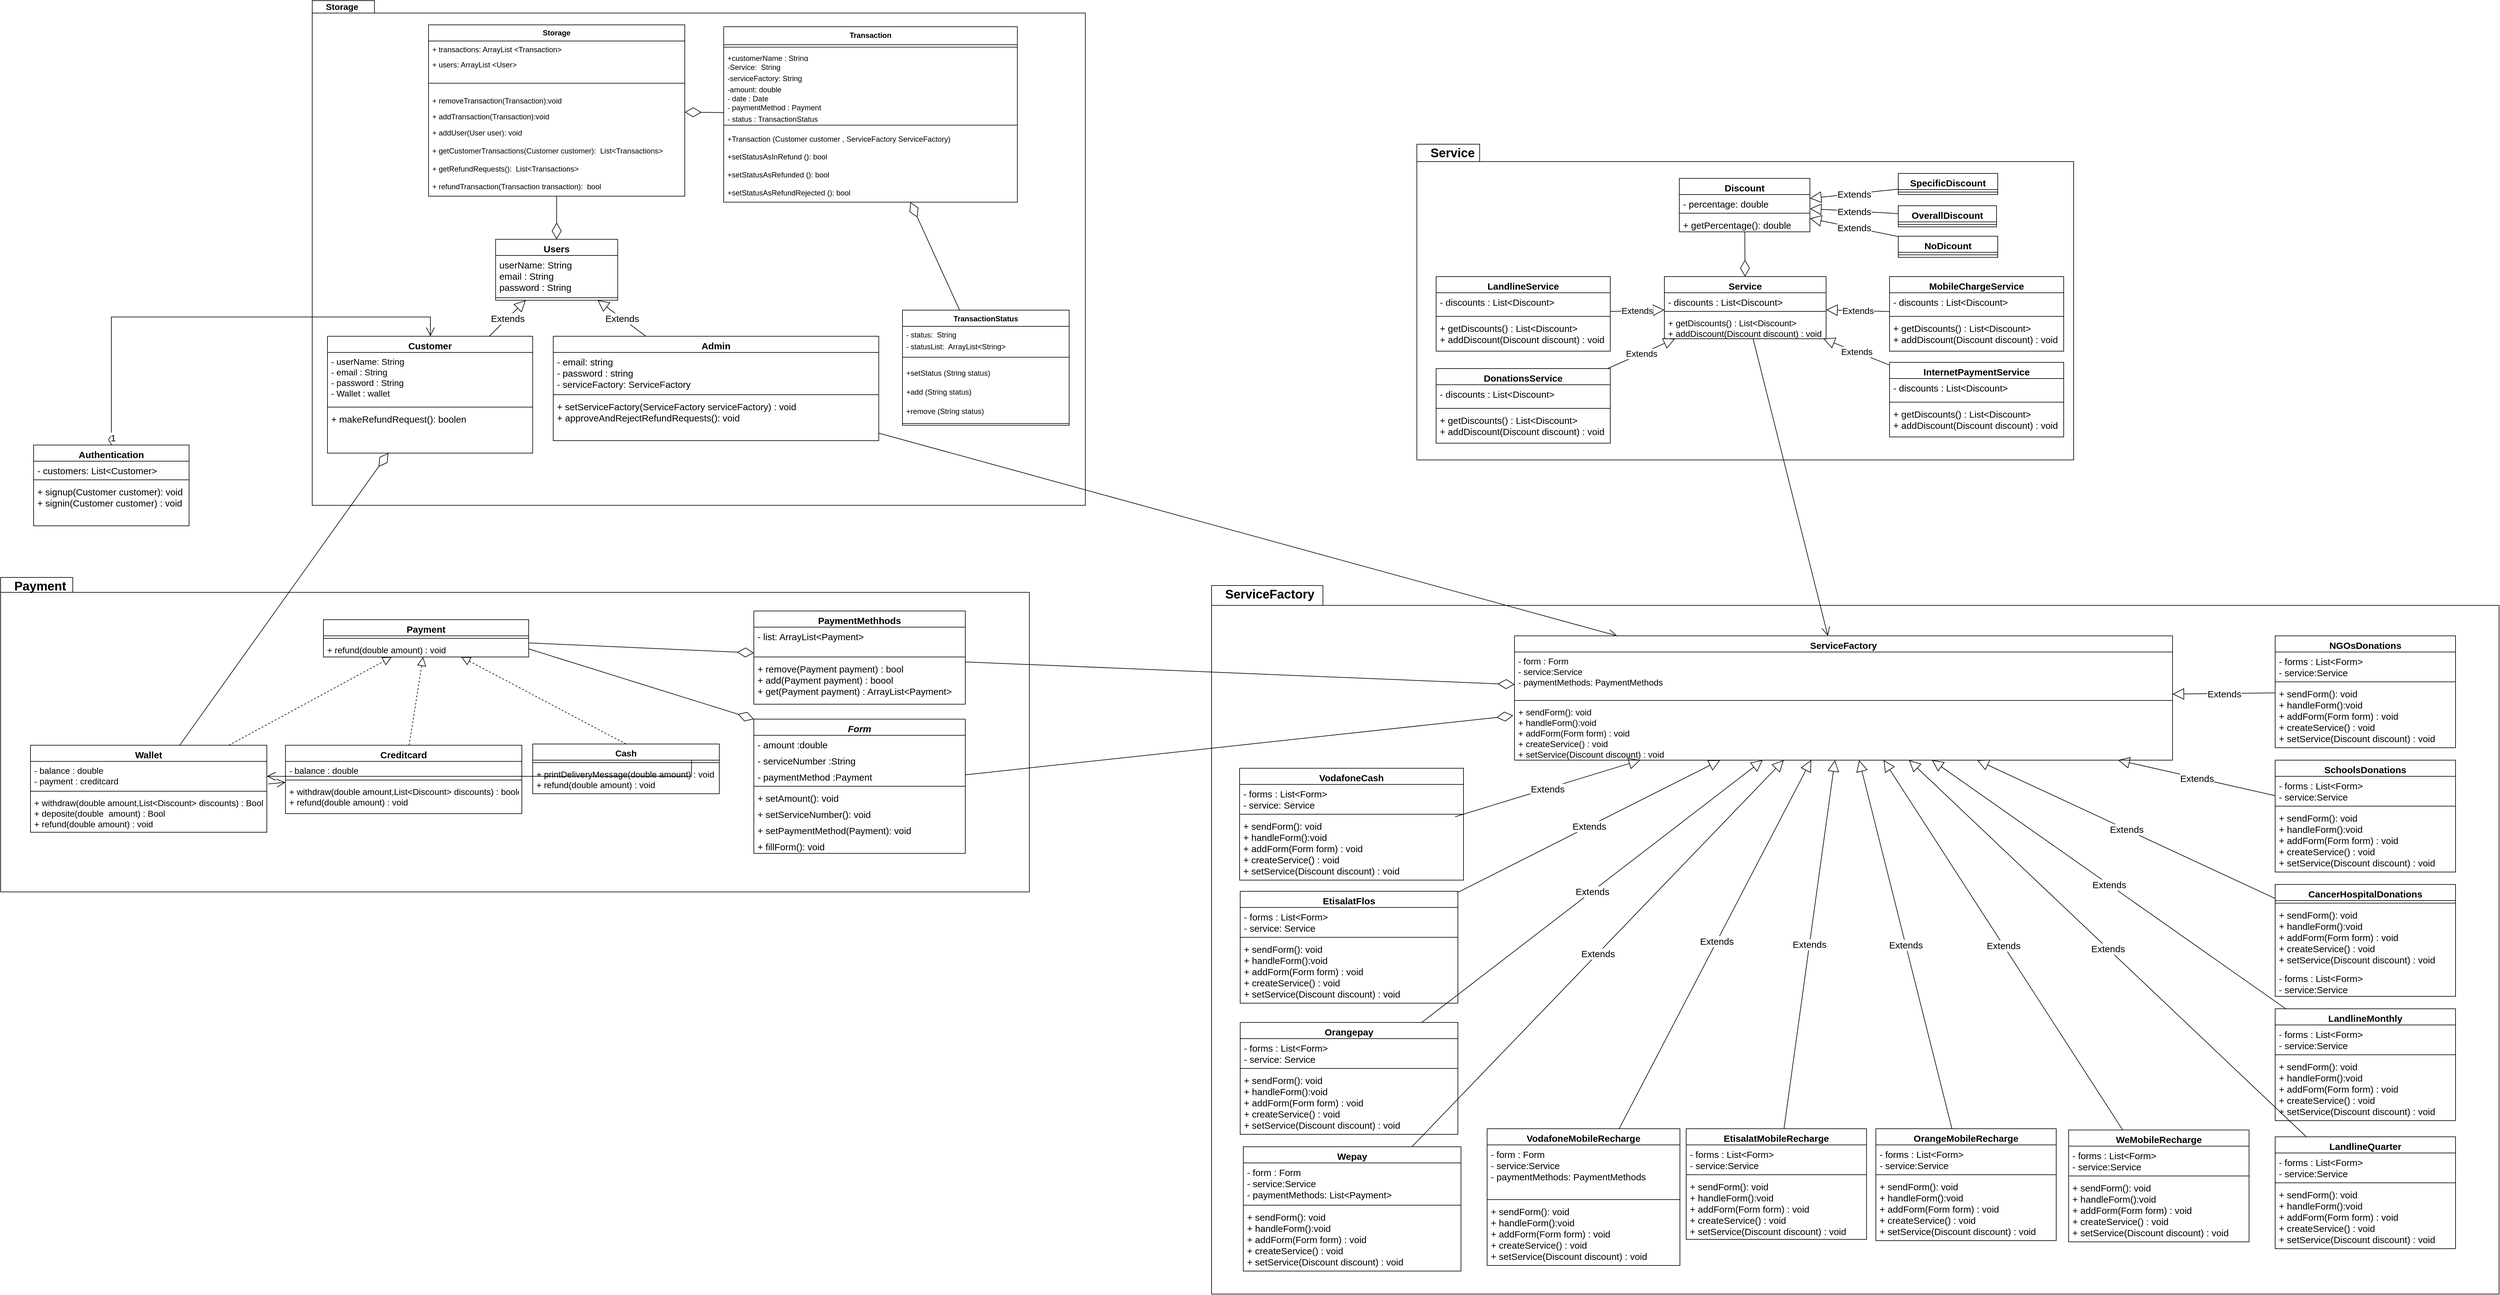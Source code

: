<mxfile version="20.3.0" type="device"><diagram id="F_FrW9W4iLByFElDkhso" name="Page-1"><mxGraphModel dx="2966" dy="1786" grid="0" gridSize="10" guides="1" tooltips="1" connect="1" arrows="1" fold="1" page="0" pageScale="1" pageWidth="850" pageHeight="1100" math="0" shadow="0"><root><mxCell id="0"/><mxCell id="1" parent="0"/><mxCell id="tWeapI5X9bcRCHIf66OG-31" value="Authentication" style="swimlane;fontStyle=1;align=center;verticalAlign=top;childLayout=stackLayout;horizontal=1;startSize=26;horizontalStack=0;resizeParent=1;resizeParentMax=0;resizeLast=0;collapsible=1;marginBottom=0;fontSize=15;" parent="1" vertex="1"><mxGeometry x="-1601" y="-334" width="250" height="130" as="geometry"/></mxCell><mxCell id="tWeapI5X9bcRCHIf66OG-32" value="- customers: List&lt;Customer&gt;" style="text;strokeColor=none;fillColor=none;align=left;verticalAlign=top;spacingLeft=4;spacingRight=4;overflow=hidden;rotatable=0;points=[[0,0.5],[1,0.5]];portConstraint=eastwest;fontSize=15;" parent="tWeapI5X9bcRCHIf66OG-31" vertex="1"><mxGeometry y="26" width="250" height="26" as="geometry"/></mxCell><mxCell id="tWeapI5X9bcRCHIf66OG-33" value="" style="line;strokeWidth=1;fillColor=none;align=left;verticalAlign=middle;spacingTop=-1;spacingLeft=3;spacingRight=3;rotatable=0;labelPosition=right;points=[];portConstraint=eastwest;strokeColor=inherit;fontSize=15;" parent="tWeapI5X9bcRCHIf66OG-31" vertex="1"><mxGeometry y="52" width="250" height="8" as="geometry"/></mxCell><mxCell id="tWeapI5X9bcRCHIf66OG-34" value="+ signup(Customer customer): void&#10;+ signin(Customer customer) : void" style="text;strokeColor=none;fillColor=none;align=left;verticalAlign=top;spacingLeft=4;spacingRight=4;overflow=hidden;rotatable=0;points=[[0,0.5],[1,0.5]];portConstraint=eastwest;fontSize=15;" parent="tWeapI5X9bcRCHIf66OG-31" vertex="1"><mxGeometry y="60" width="250" height="70" as="geometry"/></mxCell><mxCell id="3T3893ddCh1s2jXgAh15-68" style="edgeStyle=orthogonalEdgeStyle;rounded=0;orthogonalLoop=1;jettySize=auto;html=1;exitX=1;exitY=0.5;exitDx=0;exitDy=0;fontSize=15;fontColor=default;endArrow=diamondThin;endFill=0;" parent="tWeapI5X9bcRCHIf66OG-31" source="tWeapI5X9bcRCHIf66OG-34" target="tWeapI5X9bcRCHIf66OG-34" edge="1"><mxGeometry relative="1" as="geometry"/></mxCell><mxCell id="sf9gEXQYQQl96yaDO0HZ-142" value="1" style="endArrow=open;html=1;endSize=12;startArrow=diamondThin;startSize=14;startFill=0;edgeStyle=orthogonalEdgeStyle;align=left;verticalAlign=bottom;rounded=0;fontSize=15;" parent="1" source="tWeapI5X9bcRCHIf66OG-31" target="tWeapI5X9bcRCHIf66OG-5" edge="1"><mxGeometry x="-1" y="3" relative="1" as="geometry"><mxPoint x="380" y="-220" as="sourcePoint"/><mxPoint x="170" y="-200" as="targetPoint"/><Array as="points"><mxPoint x="-1476" y="-540"/><mxPoint x="-963" y="-540"/></Array></mxGeometry></mxCell><mxCell id="fELGN4X_kFl70CVPnaDO-38" value="" style="endArrow=open;endFill=1;endSize=12;html=1;rounded=0;fontSize=14;" parent="1" source="fELGN4X_kFl70CVPnaDO-30" target="sf9gEXQYQQl96yaDO0HZ-43" edge="1"><mxGeometry width="160" relative="1" as="geometry"><mxPoint x="1114" y="-214" as="sourcePoint"/><mxPoint x="1235" y="-245" as="targetPoint"/></mxGeometry></mxCell><mxCell id="fELGN4X_kFl70CVPnaDO-39" value="" style="endArrow=open;endFill=1;endSize=12;html=1;rounded=0;fontSize=14;" parent="1" source="tWeapI5X9bcRCHIf66OG-75" target="sf9gEXQYQQl96yaDO0HZ-43" edge="1"><mxGeometry width="160" relative="1" as="geometry"><mxPoint x="-110" y="150" as="sourcePoint"/><mxPoint x="70" y="160" as="targetPoint"/><Array as="points"/></mxGeometry></mxCell><mxCell id="3T3893ddCh1s2jXgAh15-57" value="" style="endArrow=diamondThin;endFill=0;endSize=24;html=1;rounded=0;fontSize=15;fontColor=default;entryX=-0.002;entryY=0.222;entryDx=0;entryDy=0;entryPerimeter=0;" parent="1" source="FlPdvEvXgXRJZ4k6SMRM-34" target="sf9gEXQYQQl96yaDO0HZ-46" edge="1"><mxGeometry width="160" relative="1" as="geometry"><mxPoint x="610" y="170" as="sourcePoint"/><mxPoint x="770" y="170" as="targetPoint"/></mxGeometry></mxCell><mxCell id="3T3893ddCh1s2jXgAh15-58" value="" style="endArrow=diamondThin;endFill=0;endSize=24;html=1;rounded=0;fontSize=15;fontColor=default;" parent="1" source="3T3893ddCh1s2jXgAh15-8" target="sf9gEXQYQQl96yaDO0HZ-43" edge="1"><mxGeometry width="160" relative="1" as="geometry"><mxPoint x="610" y="170" as="sourcePoint"/><mxPoint x="770" y="170" as="targetPoint"/></mxGeometry></mxCell><mxCell id="3T3893ddCh1s2jXgAh15-66" value="" style="endArrow=diamondThin;endFill=0;endSize=24;html=1;rounded=0;fontSize=15;fontColor=default;" parent="1" source="sf9gEXQYQQl96yaDO0HZ-11" target="tWeapI5X9bcRCHIf66OG-5" edge="1"><mxGeometry width="160" relative="1" as="geometry"><mxPoint x="-540" y="-112" as="sourcePoint"/><mxPoint x="-380" y="-112" as="targetPoint"/></mxGeometry></mxCell><mxCell id="3T3893ddCh1s2jXgAh15-69" value="ServiceFactory" style="shape=folder;fontStyle=1;spacingTop=-5;tabWidth=179;tabHeight=32;tabPosition=left;html=1;rounded=0;strokeColor=default;fontSize=20;fontColor=default;fillColor=none;horizontal=1;verticalAlign=top;align=left;spacingLeft=20;container=1;" parent="1" vertex="1"><mxGeometry x="293" y="-108" width="2070" height="1140" as="geometry"/></mxCell><mxCell id="tWeapI5X9bcRCHIf66OG-70" value="Extends" style="endArrow=block;endSize=16;endFill=0;html=1;rounded=0;fontSize=15;" parent="3T3893ddCh1s2jXgAh15-69" source="sf9gEXQYQQl96yaDO0HZ-65" target="sf9gEXQYQQl96yaDO0HZ-43" edge="1"><mxGeometry width="160" relative="1" as="geometry"><mxPoint x="-293" y="202" as="sourcePoint"/><mxPoint x="417" y="332" as="targetPoint"/></mxGeometry></mxCell><mxCell id="tWeapI5X9bcRCHIf66OG-71" value="Extends" style="endArrow=block;endSize=16;endFill=0;html=1;rounded=0;fontSize=15;" parent="3T3893ddCh1s2jXgAh15-69" source="sf9gEXQYQQl96yaDO0HZ-90" target="sf9gEXQYQQl96yaDO0HZ-43" edge="1"><mxGeometry width="160" relative="1" as="geometry"><mxPoint x="1887" y="332" as="sourcePoint"/><mxPoint x="160.68" y="235.728" as="targetPoint"/></mxGeometry></mxCell><mxCell id="tWeapI5X9bcRCHIf66OG-72" value="Extends" style="endArrow=block;endSize=16;endFill=0;html=1;rounded=0;fontSize=15;" parent="3T3893ddCh1s2jXgAh15-69" source="sf9gEXQYQQl96yaDO0HZ-86" target="sf9gEXQYQQl96yaDO0HZ-43" edge="1"><mxGeometry x="0.019" width="160" relative="1" as="geometry"><mxPoint x="1132" y="370" as="sourcePoint"/><mxPoint x="19.46" y="232.312" as="targetPoint"/><mxPoint as="offset"/></mxGeometry></mxCell><mxCell id="tWeapI5X9bcRCHIf66OG-73" value="Extends" style="endArrow=block;endSize=16;endFill=0;html=1;rounded=0;fontSize=15;" parent="3T3893ddCh1s2jXgAh15-69" source="sf9gEXQYQQl96yaDO0HZ-70" target="sf9gEXQYQQl96yaDO0HZ-43" edge="1"><mxGeometry width="160" relative="1" as="geometry"><mxPoint x="145" y="252" as="sourcePoint"/><mxPoint x="417" y="332" as="targetPoint"/></mxGeometry></mxCell><mxCell id="sf9gEXQYQQl96yaDO0HZ-62" value="VodafoneCash" style="swimlane;fontStyle=1;align=center;verticalAlign=top;childLayout=stackLayout;horizontal=1;startSize=26;horizontalStack=0;resizeParent=1;resizeParentMax=0;resizeLast=0;collapsible=1;marginBottom=0;fontSize=15;" parent="3T3893ddCh1s2jXgAh15-69" vertex="1"><mxGeometry x="45" y="294" width="360" height="180" as="geometry"/></mxCell><mxCell id="sf9gEXQYQQl96yaDO0HZ-63" value="- forms : List&lt;Form&gt;&#10;- service: Service" style="text;strokeColor=none;fillColor=none;align=left;verticalAlign=top;spacingLeft=4;spacingRight=4;overflow=hidden;rotatable=0;points=[[0,0.5],[1,0.5]];portConstraint=eastwest;fontSize=15;" parent="sf9gEXQYQQl96yaDO0HZ-62" vertex="1"><mxGeometry y="26" width="360" height="44" as="geometry"/></mxCell><mxCell id="sf9gEXQYQQl96yaDO0HZ-64" value="" style="line;strokeWidth=1;fillColor=none;align=left;verticalAlign=middle;spacingTop=-1;spacingLeft=3;spacingRight=3;rotatable=0;labelPosition=right;points=[];portConstraint=eastwest;strokeColor=inherit;fontSize=15;" parent="sf9gEXQYQQl96yaDO0HZ-62" vertex="1"><mxGeometry y="70" width="360" height="8" as="geometry"/></mxCell><mxCell id="sf9gEXQYQQl96yaDO0HZ-65" value="+ sendForm(): void&#10;+ handleForm():void&#10;+ addForm(Form form) : void&#10;+ createService() : void&#10;+ setService(Discount discount) : void" style="text;strokeColor=none;fillColor=none;align=left;verticalAlign=top;spacingLeft=4;spacingRight=4;overflow=hidden;rotatable=0;points=[[0,0.5],[1,0.5]];portConstraint=eastwest;fontSize=15;" parent="sf9gEXQYQQl96yaDO0HZ-62" vertex="1"><mxGeometry y="78" width="360" height="102" as="geometry"/></mxCell><mxCell id="sf9gEXQYQQl96yaDO0HZ-66" value="EtisalatFlos" style="swimlane;fontStyle=1;align=center;verticalAlign=top;childLayout=stackLayout;horizontal=1;startSize=26;horizontalStack=0;resizeParent=1;resizeParentMax=0;resizeLast=0;collapsible=1;marginBottom=0;fontSize=15;" parent="3T3893ddCh1s2jXgAh15-69" vertex="1"><mxGeometry x="46" y="492" width="350" height="180" as="geometry"/></mxCell><mxCell id="sf9gEXQYQQl96yaDO0HZ-67" value="- forms : List&lt;Form&gt;&#10;- service: Service" style="text;strokeColor=none;fillColor=none;align=left;verticalAlign=top;spacingLeft=4;spacingRight=4;overflow=hidden;rotatable=0;points=[[0,0.5],[1,0.5]];portConstraint=eastwest;fontSize=15;" parent="sf9gEXQYQQl96yaDO0HZ-66" vertex="1"><mxGeometry y="26" width="350" height="44" as="geometry"/></mxCell><mxCell id="sf9gEXQYQQl96yaDO0HZ-68" value="" style="line;strokeWidth=1;fillColor=none;align=left;verticalAlign=middle;spacingTop=-1;spacingLeft=3;spacingRight=3;rotatable=0;labelPosition=right;points=[];portConstraint=eastwest;strokeColor=inherit;fontSize=15;" parent="sf9gEXQYQQl96yaDO0HZ-66" vertex="1"><mxGeometry y="70" width="350" height="8" as="geometry"/></mxCell><mxCell id="sf9gEXQYQQl96yaDO0HZ-69" value="+ sendForm(): void&#10;+ handleForm():void&#10;+ addForm(Form form) : void&#10;+ createService() : void&#10;+ setService(Discount discount) : void" style="text;strokeColor=none;fillColor=none;align=left;verticalAlign=top;spacingLeft=4;spacingRight=4;overflow=hidden;rotatable=0;points=[[0,0.5],[1,0.5]];portConstraint=eastwest;fontSize=15;" parent="sf9gEXQYQQl96yaDO0HZ-66" vertex="1"><mxGeometry y="78" width="350" height="102" as="geometry"/></mxCell><mxCell id="sf9gEXQYQQl96yaDO0HZ-70" value="Orangepay" style="swimlane;fontStyle=1;align=center;verticalAlign=top;childLayout=stackLayout;horizontal=1;startSize=26;horizontalStack=0;resizeParent=1;resizeParentMax=0;resizeLast=0;collapsible=1;marginBottom=0;fontSize=15;" parent="3T3893ddCh1s2jXgAh15-69" vertex="1"><mxGeometry x="46" y="703" width="350" height="180" as="geometry"/></mxCell><mxCell id="sf9gEXQYQQl96yaDO0HZ-71" value="- forms : List&lt;Form&gt;&#10;- service: Service" style="text;strokeColor=none;fillColor=none;align=left;verticalAlign=top;spacingLeft=4;spacingRight=4;overflow=hidden;rotatable=0;points=[[0,0.5],[1,0.5]];portConstraint=eastwest;fontSize=15;" parent="sf9gEXQYQQl96yaDO0HZ-70" vertex="1"><mxGeometry y="26" width="350" height="44" as="geometry"/></mxCell><mxCell id="sf9gEXQYQQl96yaDO0HZ-72" value="" style="line;strokeWidth=1;fillColor=none;align=left;verticalAlign=middle;spacingTop=-1;spacingLeft=3;spacingRight=3;rotatable=0;labelPosition=right;points=[];portConstraint=eastwest;strokeColor=inherit;fontSize=15;" parent="sf9gEXQYQQl96yaDO0HZ-70" vertex="1"><mxGeometry y="70" width="350" height="8" as="geometry"/></mxCell><mxCell id="sf9gEXQYQQl96yaDO0HZ-73" value="+ sendForm(): void&#10;+ handleForm():void&#10;+ addForm(Form form) : void&#10;+ createService() : void&#10;+ setService(Discount discount) : void" style="text;strokeColor=none;fillColor=none;align=left;verticalAlign=top;spacingLeft=4;spacingRight=4;overflow=hidden;rotatable=0;points=[[0,0.5],[1,0.5]];portConstraint=eastwest;fontSize=15;" parent="sf9gEXQYQQl96yaDO0HZ-70" vertex="1"><mxGeometry y="78" width="350" height="102" as="geometry"/></mxCell><mxCell id="sf9gEXQYQQl96yaDO0HZ-74" value="Wepay" style="swimlane;fontStyle=1;align=center;verticalAlign=top;childLayout=stackLayout;horizontal=1;startSize=26;horizontalStack=0;resizeParent=1;resizeParentMax=0;resizeLast=0;collapsible=1;marginBottom=0;fontSize=15;" parent="3T3893ddCh1s2jXgAh15-69" vertex="1"><mxGeometry x="51" y="903" width="350" height="200" as="geometry"/></mxCell><mxCell id="sf9gEXQYQQl96yaDO0HZ-75" value="- form : Form&#10;- service:Service&#10;- paymentMethods: List&lt;Payment&gt;&#10;&#10;&#10;" style="text;strokeColor=none;fillColor=none;align=left;verticalAlign=top;spacingLeft=4;spacingRight=4;overflow=hidden;rotatable=0;points=[[0,0.5],[1,0.5]];portConstraint=eastwest;fontSize=15;" parent="sf9gEXQYQQl96yaDO0HZ-74" vertex="1"><mxGeometry y="26" width="350" height="64" as="geometry"/></mxCell><mxCell id="sf9gEXQYQQl96yaDO0HZ-76" value="" style="line;strokeWidth=1;fillColor=none;align=left;verticalAlign=middle;spacingTop=-1;spacingLeft=3;spacingRight=3;rotatable=0;labelPosition=right;points=[];portConstraint=eastwest;strokeColor=inherit;fontSize=15;" parent="sf9gEXQYQQl96yaDO0HZ-74" vertex="1"><mxGeometry y="90" width="350" height="8" as="geometry"/></mxCell><mxCell id="sf9gEXQYQQl96yaDO0HZ-77" value="+ sendForm(): void&#10;+ handleForm():void&#10;+ addForm(Form form) : void&#10;+ createService() : void&#10;+ setService(Discount discount) : void" style="text;strokeColor=none;fillColor=none;align=left;verticalAlign=top;spacingLeft=4;spacingRight=4;overflow=hidden;rotatable=0;points=[[0,0.5],[1,0.5]];portConstraint=eastwest;fontSize=15;" parent="sf9gEXQYQQl96yaDO0HZ-74" vertex="1"><mxGeometry y="98" width="350" height="102" as="geometry"/></mxCell><mxCell id="sf9gEXQYQQl96yaDO0HZ-86" value="VodafoneMobileRecharge" style="swimlane;fontStyle=1;align=center;verticalAlign=top;childLayout=stackLayout;horizontal=1;startSize=26;horizontalStack=0;resizeParent=1;resizeParentMax=0;resizeLast=0;collapsible=1;marginBottom=0;fontSize=15;" parent="3T3893ddCh1s2jXgAh15-69" vertex="1"><mxGeometry x="443" y="874" width="310" height="220" as="geometry"/></mxCell><mxCell id="sf9gEXQYQQl96yaDO0HZ-87" value="- form : Form&#10;- service:Service&#10;- paymentMethods: PaymentMethods&#10;&#10;&#10;" style="text;strokeColor=none;fillColor=none;align=left;verticalAlign=top;spacingLeft=4;spacingRight=4;overflow=hidden;rotatable=0;points=[[0,0.5],[1,0.5]];portConstraint=eastwest;fontSize=15;" parent="sf9gEXQYQQl96yaDO0HZ-86" vertex="1"><mxGeometry y="26" width="310" height="84" as="geometry"/></mxCell><mxCell id="sf9gEXQYQQl96yaDO0HZ-88" value="" style="line;strokeWidth=1;fillColor=none;align=left;verticalAlign=middle;spacingTop=-1;spacingLeft=3;spacingRight=3;rotatable=0;labelPosition=right;points=[];portConstraint=eastwest;strokeColor=inherit;fontSize=15;" parent="sf9gEXQYQQl96yaDO0HZ-86" vertex="1"><mxGeometry y="110" width="310" height="8" as="geometry"/></mxCell><mxCell id="sf9gEXQYQQl96yaDO0HZ-89" value="+ sendForm(): void&#10;+ handleForm():void&#10;+ addForm(Form form) : void&#10;+ createService() : void&#10;+ setService(Discount discount) : void" style="text;strokeColor=none;fillColor=none;align=left;verticalAlign=top;spacingLeft=4;spacingRight=4;overflow=hidden;rotatable=0;points=[[0,0.5],[1,0.5]];portConstraint=eastwest;fontSize=15;" parent="sf9gEXQYQQl96yaDO0HZ-86" vertex="1"><mxGeometry y="118" width="310" height="102" as="geometry"/></mxCell><mxCell id="sf9gEXQYQQl96yaDO0HZ-90" value="EtisalatMobileRecharge" style="swimlane;fontStyle=1;align=center;verticalAlign=top;childLayout=stackLayout;horizontal=1;startSize=26;horizontalStack=0;resizeParent=1;resizeParentMax=0;resizeLast=0;collapsible=1;marginBottom=0;fontSize=15;" parent="3T3893ddCh1s2jXgAh15-69" vertex="1"><mxGeometry x="763" y="874" width="290" height="178" as="geometry"/></mxCell><mxCell id="sf9gEXQYQQl96yaDO0HZ-91" value="- forms : List&lt;Form&gt;&#10;- service:Service" style="text;strokeColor=none;fillColor=none;align=left;verticalAlign=top;spacingLeft=4;spacingRight=4;overflow=hidden;rotatable=0;points=[[0,0.5],[1,0.5]];portConstraint=eastwest;fontSize=15;" parent="sf9gEXQYQQl96yaDO0HZ-90" vertex="1"><mxGeometry y="26" width="290" height="44" as="geometry"/></mxCell><mxCell id="sf9gEXQYQQl96yaDO0HZ-92" value="" style="line;strokeWidth=1;fillColor=none;align=left;verticalAlign=middle;spacingTop=-1;spacingLeft=3;spacingRight=3;rotatable=0;labelPosition=right;points=[];portConstraint=eastwest;strokeColor=inherit;fontSize=15;" parent="sf9gEXQYQQl96yaDO0HZ-90" vertex="1"><mxGeometry y="70" width="290" height="8" as="geometry"/></mxCell><mxCell id="sf9gEXQYQQl96yaDO0HZ-93" value="+ sendForm(): void&#10;+ handleForm():void&#10;+ addForm(Form form) : void&#10;+ createService() : void&#10;+ setService(Discount discount) : void" style="text;strokeColor=none;fillColor=none;align=left;verticalAlign=top;spacingLeft=4;spacingRight=4;overflow=hidden;rotatable=0;points=[[0,0.5],[1,0.5]];portConstraint=eastwest;fontSize=15;" parent="sf9gEXQYQQl96yaDO0HZ-90" vertex="1"><mxGeometry y="78" width="290" height="100" as="geometry"/></mxCell><mxCell id="sf9gEXQYQQl96yaDO0HZ-94" value="OrangeMobileRecharge" style="swimlane;fontStyle=1;align=center;verticalAlign=top;childLayout=stackLayout;horizontal=1;startSize=26;horizontalStack=0;resizeParent=1;resizeParentMax=0;resizeLast=0;collapsible=1;marginBottom=0;fontSize=15;" parent="3T3893ddCh1s2jXgAh15-69" vertex="1"><mxGeometry x="1068" y="874" width="290" height="180" as="geometry"/></mxCell><mxCell id="sf9gEXQYQQl96yaDO0HZ-95" value="- forms : List&lt;Form&gt;&#10;- service:Service" style="text;strokeColor=none;fillColor=none;align=left;verticalAlign=top;spacingLeft=4;spacingRight=4;overflow=hidden;rotatable=0;points=[[0,0.5],[1,0.5]];portConstraint=eastwest;fontSize=15;" parent="sf9gEXQYQQl96yaDO0HZ-94" vertex="1"><mxGeometry y="26" width="290" height="44" as="geometry"/></mxCell><mxCell id="sf9gEXQYQQl96yaDO0HZ-96" value="" style="line;strokeWidth=1;fillColor=none;align=left;verticalAlign=middle;spacingTop=-1;spacingLeft=3;spacingRight=3;rotatable=0;labelPosition=right;points=[];portConstraint=eastwest;strokeColor=inherit;fontSize=15;" parent="sf9gEXQYQQl96yaDO0HZ-94" vertex="1"><mxGeometry y="70" width="290" height="8" as="geometry"/></mxCell><mxCell id="sf9gEXQYQQl96yaDO0HZ-97" value="+ sendForm(): void&#10;+ handleForm():void&#10;+ addForm(Form form) : void&#10;+ createService() : void&#10;+ setService(Discount discount) : void" style="text;strokeColor=none;fillColor=none;align=left;verticalAlign=top;spacingLeft=4;spacingRight=4;overflow=hidden;rotatable=0;points=[[0,0.5],[1,0.5]];portConstraint=eastwest;fontSize=15;" parent="sf9gEXQYQQl96yaDO0HZ-94" vertex="1"><mxGeometry y="78" width="290" height="102" as="geometry"/></mxCell><mxCell id="sf9gEXQYQQl96yaDO0HZ-98" value="WeMobileRecharge" style="swimlane;fontStyle=1;align=center;verticalAlign=top;childLayout=stackLayout;horizontal=1;startSize=26;horizontalStack=0;resizeParent=1;resizeParentMax=0;resizeLast=0;collapsible=1;marginBottom=0;fontSize=15;" parent="3T3893ddCh1s2jXgAh15-69" vertex="1"><mxGeometry x="1378" y="876" width="290" height="180" as="geometry"/></mxCell><mxCell id="sf9gEXQYQQl96yaDO0HZ-99" value="- forms : List&lt;Form&gt;&#10;- service:Service" style="text;strokeColor=none;fillColor=none;align=left;verticalAlign=top;spacingLeft=4;spacingRight=4;overflow=hidden;rotatable=0;points=[[0,0.5],[1,0.5]];portConstraint=eastwest;fontSize=15;" parent="sf9gEXQYQQl96yaDO0HZ-98" vertex="1"><mxGeometry y="26" width="290" height="44" as="geometry"/></mxCell><mxCell id="sf9gEXQYQQl96yaDO0HZ-100" value="" style="line;strokeWidth=1;fillColor=none;align=left;verticalAlign=middle;spacingTop=-1;spacingLeft=3;spacingRight=3;rotatable=0;labelPosition=right;points=[];portConstraint=eastwest;strokeColor=inherit;fontSize=15;" parent="sf9gEXQYQQl96yaDO0HZ-98" vertex="1"><mxGeometry y="70" width="290" height="8" as="geometry"/></mxCell><mxCell id="sf9gEXQYQQl96yaDO0HZ-101" value="+ sendForm(): void&#10;+ handleForm():void&#10;+ addForm(Form form) : void&#10;+ createService() : void&#10;+ setService(Discount discount) : void" style="text;strokeColor=none;fillColor=none;align=left;verticalAlign=top;spacingLeft=4;spacingRight=4;overflow=hidden;rotatable=0;points=[[0,0.5],[1,0.5]];portConstraint=eastwest;fontSize=15;" parent="sf9gEXQYQQl96yaDO0HZ-98" vertex="1"><mxGeometry y="78" width="290" height="102" as="geometry"/></mxCell><mxCell id="sf9gEXQYQQl96yaDO0HZ-110" value="LandlineQuarter" style="swimlane;fontStyle=1;align=center;verticalAlign=top;childLayout=stackLayout;horizontal=1;startSize=26;horizontalStack=0;resizeParent=1;resizeParentMax=0;resizeLast=0;collapsible=1;marginBottom=0;fontSize=15;" parent="3T3893ddCh1s2jXgAh15-69" vertex="1"><mxGeometry x="1710" y="887" width="290" height="180" as="geometry"/></mxCell><mxCell id="sf9gEXQYQQl96yaDO0HZ-111" value="- forms : List&lt;Form&gt;&#10;- service:Service" style="text;strokeColor=none;fillColor=none;align=left;verticalAlign=top;spacingLeft=4;spacingRight=4;overflow=hidden;rotatable=0;points=[[0,0.5],[1,0.5]];portConstraint=eastwest;fontSize=15;" parent="sf9gEXQYQQl96yaDO0HZ-110" vertex="1"><mxGeometry y="26" width="290" height="44" as="geometry"/></mxCell><mxCell id="sf9gEXQYQQl96yaDO0HZ-112" value="" style="line;strokeWidth=1;fillColor=none;align=left;verticalAlign=middle;spacingTop=-1;spacingLeft=3;spacingRight=3;rotatable=0;labelPosition=right;points=[];portConstraint=eastwest;strokeColor=inherit;fontSize=15;" parent="sf9gEXQYQQl96yaDO0HZ-110" vertex="1"><mxGeometry y="70" width="290" height="8" as="geometry"/></mxCell><mxCell id="sf9gEXQYQQl96yaDO0HZ-113" value="+ sendForm(): void&#10;+ handleForm():void&#10;+ addForm(Form form) : void&#10;+ createService() : void&#10;+ setService(Discount discount) : void" style="text;strokeColor=none;fillColor=none;align=left;verticalAlign=top;spacingLeft=4;spacingRight=4;overflow=hidden;rotatable=0;points=[[0,0.5],[1,0.5]];portConstraint=eastwest;fontSize=15;" parent="sf9gEXQYQQl96yaDO0HZ-110" vertex="1"><mxGeometry y="78" width="290" height="102" as="geometry"/></mxCell><mxCell id="sf9gEXQYQQl96yaDO0HZ-114" value="LandlineMonthly" style="swimlane;fontStyle=1;align=center;verticalAlign=top;childLayout=stackLayout;horizontal=1;startSize=26;horizontalStack=0;resizeParent=1;resizeParentMax=0;resizeLast=0;collapsible=1;marginBottom=0;fontSize=15;" parent="3T3893ddCh1s2jXgAh15-69" vertex="1"><mxGeometry x="1710" y="681" width="290" height="180" as="geometry"/></mxCell><mxCell id="sf9gEXQYQQl96yaDO0HZ-115" value="- forms : List&lt;Form&gt;&#10;- service:Service" style="text;strokeColor=none;fillColor=none;align=left;verticalAlign=top;spacingLeft=4;spacingRight=4;overflow=hidden;rotatable=0;points=[[0,0.5],[1,0.5]];portConstraint=eastwest;fontSize=15;" parent="sf9gEXQYQQl96yaDO0HZ-114" vertex="1"><mxGeometry y="26" width="290" height="44" as="geometry"/></mxCell><mxCell id="sf9gEXQYQQl96yaDO0HZ-116" value="" style="line;strokeWidth=1;fillColor=none;align=left;verticalAlign=middle;spacingTop=-1;spacingLeft=3;spacingRight=3;rotatable=0;labelPosition=right;points=[];portConstraint=eastwest;strokeColor=inherit;fontSize=15;" parent="sf9gEXQYQQl96yaDO0HZ-114" vertex="1"><mxGeometry y="70" width="290" height="8" as="geometry"/></mxCell><mxCell id="sf9gEXQYQQl96yaDO0HZ-117" value="+ sendForm(): void&#10;+ handleForm():void&#10;+ addForm(Form form) : void&#10;+ createService() : void&#10;+ setService(Discount discount) : void" style="text;strokeColor=none;fillColor=none;align=left;verticalAlign=top;spacingLeft=4;spacingRight=4;overflow=hidden;rotatable=0;points=[[0,0.5],[1,0.5]];portConstraint=eastwest;fontSize=15;" parent="sf9gEXQYQQl96yaDO0HZ-114" vertex="1"><mxGeometry y="78" width="290" height="102" as="geometry"/></mxCell><mxCell id="sf9gEXQYQQl96yaDO0HZ-126" value="NGOsDonations" style="swimlane;fontStyle=1;align=center;verticalAlign=top;childLayout=stackLayout;horizontal=1;startSize=26;horizontalStack=0;resizeParent=1;resizeParentMax=0;resizeLast=0;collapsible=1;marginBottom=0;fontSize=15;" parent="3T3893ddCh1s2jXgAh15-69" vertex="1"><mxGeometry x="1710" y="81" width="290" height="180" as="geometry"/></mxCell><mxCell id="sf9gEXQYQQl96yaDO0HZ-127" value="- forms : List&lt;Form&gt;&#10;- service:Service" style="text;strokeColor=none;fillColor=none;align=left;verticalAlign=top;spacingLeft=4;spacingRight=4;overflow=hidden;rotatable=0;points=[[0,0.5],[1,0.5]];portConstraint=eastwest;fontSize=15;" parent="sf9gEXQYQQl96yaDO0HZ-126" vertex="1"><mxGeometry y="26" width="290" height="44" as="geometry"/></mxCell><mxCell id="sf9gEXQYQQl96yaDO0HZ-128" value="" style="line;strokeWidth=1;fillColor=none;align=left;verticalAlign=middle;spacingTop=-1;spacingLeft=3;spacingRight=3;rotatable=0;labelPosition=right;points=[];portConstraint=eastwest;strokeColor=inherit;fontSize=15;" parent="sf9gEXQYQQl96yaDO0HZ-126" vertex="1"><mxGeometry y="70" width="290" height="8" as="geometry"/></mxCell><mxCell id="sf9gEXQYQQl96yaDO0HZ-129" value="+ sendForm(): void&#10;+ handleForm():void&#10;+ addForm(Form form) : void&#10;+ createService() : void&#10;+ setService(Discount discount) : void" style="text;strokeColor=none;fillColor=none;align=left;verticalAlign=top;spacingLeft=4;spacingRight=4;overflow=hidden;rotatable=0;points=[[0,0.5],[1,0.5]];portConstraint=eastwest;fontSize=15;" parent="sf9gEXQYQQl96yaDO0HZ-126" vertex="1"><mxGeometry y="78" width="290" height="102" as="geometry"/></mxCell><mxCell id="sf9gEXQYQQl96yaDO0HZ-130" value="SchoolsDonations" style="swimlane;fontStyle=1;align=center;verticalAlign=top;childLayout=stackLayout;horizontal=1;startSize=26;horizontalStack=0;resizeParent=1;resizeParentMax=0;resizeLast=0;collapsible=1;marginBottom=0;fontSize=15;" parent="3T3893ddCh1s2jXgAh15-69" vertex="1"><mxGeometry x="1710" y="281" width="290" height="180" as="geometry"/></mxCell><mxCell id="sf9gEXQYQQl96yaDO0HZ-131" value="- forms : List&lt;Form&gt;&#10;- service:Service" style="text;strokeColor=none;fillColor=none;align=left;verticalAlign=top;spacingLeft=4;spacingRight=4;overflow=hidden;rotatable=0;points=[[0,0.5],[1,0.5]];portConstraint=eastwest;fontSize=15;" parent="sf9gEXQYQQl96yaDO0HZ-130" vertex="1"><mxGeometry y="26" width="290" height="44" as="geometry"/></mxCell><mxCell id="sf9gEXQYQQl96yaDO0HZ-132" value="" style="line;strokeWidth=1;fillColor=none;align=left;verticalAlign=middle;spacingTop=-1;spacingLeft=3;spacingRight=3;rotatable=0;labelPosition=right;points=[];portConstraint=eastwest;strokeColor=inherit;fontSize=15;" parent="sf9gEXQYQQl96yaDO0HZ-130" vertex="1"><mxGeometry y="70" width="290" height="8" as="geometry"/></mxCell><mxCell id="sf9gEXQYQQl96yaDO0HZ-133" value="+ sendForm(): void&#10;+ handleForm():void&#10;+ addForm(Form form) : void&#10;+ createService() : void&#10;+ setService(Discount discount) : void" style="text;strokeColor=none;fillColor=none;align=left;verticalAlign=top;spacingLeft=4;spacingRight=4;overflow=hidden;rotatable=0;points=[[0,0.5],[1,0.5]];portConstraint=eastwest;fontSize=15;" parent="sf9gEXQYQQl96yaDO0HZ-130" vertex="1"><mxGeometry y="78" width="290" height="102" as="geometry"/></mxCell><mxCell id="sf9gEXQYQQl96yaDO0HZ-134" value="CancerHospitalDonations" style="swimlane;fontStyle=1;align=center;verticalAlign=top;childLayout=stackLayout;horizontal=1;startSize=26;horizontalStack=0;resizeParent=1;resizeParentMax=0;resizeLast=0;collapsible=1;marginBottom=0;fontSize=15;" parent="3T3893ddCh1s2jXgAh15-69" vertex="1"><mxGeometry x="1710" y="481" width="290" height="180" as="geometry"/></mxCell><mxCell id="sf9gEXQYQQl96yaDO0HZ-136" value="" style="line;strokeWidth=1;fillColor=none;align=left;verticalAlign=middle;spacingTop=-1;spacingLeft=3;spacingRight=3;rotatable=0;labelPosition=right;points=[];portConstraint=eastwest;strokeColor=inherit;fontSize=15;" parent="sf9gEXQYQQl96yaDO0HZ-134" vertex="1"><mxGeometry y="26" width="290" height="8" as="geometry"/></mxCell><mxCell id="sf9gEXQYQQl96yaDO0HZ-137" value="+ sendForm(): void&#10;+ handleForm():void&#10;+ addForm(Form form) : void&#10;+ createService() : void&#10;+ setService(Discount discount) : void" style="text;strokeColor=none;fillColor=none;align=left;verticalAlign=top;spacingLeft=4;spacingRight=4;overflow=hidden;rotatable=0;points=[[0,0.5],[1,0.5]];portConstraint=eastwest;fontSize=15;" parent="sf9gEXQYQQl96yaDO0HZ-134" vertex="1"><mxGeometry y="34" width="290" height="102" as="geometry"/></mxCell><mxCell id="sf9gEXQYQQl96yaDO0HZ-135" value="- forms : List&lt;Form&gt;&#10;- service:Service" style="text;strokeColor=none;fillColor=none;align=left;verticalAlign=top;spacingLeft=4;spacingRight=4;overflow=hidden;rotatable=0;points=[[0,0.5],[1,0.5]];portConstraint=eastwest;fontSize=15;" parent="sf9gEXQYQQl96yaDO0HZ-134" vertex="1"><mxGeometry y="136" width="290" height="44" as="geometry"/></mxCell><mxCell id="sf9gEXQYQQl96yaDO0HZ-144" value="Extends" style="endArrow=block;endSize=16;endFill=0;html=1;rounded=0;fontSize=15;" parent="3T3893ddCh1s2jXgAh15-69" source="sf9gEXQYQQl96yaDO0HZ-66" target="sf9gEXQYQQl96yaDO0HZ-43" edge="1"><mxGeometry width="160" relative="1" as="geometry"><mxPoint x="-315.71" y="359.61" as="sourcePoint"/><mxPoint x="147" y="162" as="targetPoint"/></mxGeometry></mxCell><mxCell id="sf9gEXQYQQl96yaDO0HZ-146" value="Extends" style="endArrow=block;endSize=16;endFill=0;html=1;rounded=0;fontSize=15;" parent="3T3893ddCh1s2jXgAh15-69" source="sf9gEXQYQQl96yaDO0HZ-74" target="sf9gEXQYQQl96yaDO0HZ-43" edge="1"><mxGeometry width="160" relative="1" as="geometry"><mxPoint x="407" y="262" as="sourcePoint"/><mxPoint x="467" y="132" as="targetPoint"/></mxGeometry></mxCell><mxCell id="sf9gEXQYQQl96yaDO0HZ-152" value="Extends" style="endArrow=block;endSize=16;endFill=0;html=1;rounded=0;fontSize=15;" parent="3T3893ddCh1s2jXgAh15-69" source="sf9gEXQYQQl96yaDO0HZ-98" target="sf9gEXQYQQl96yaDO0HZ-43" edge="1"><mxGeometry width="160" relative="1" as="geometry"><mxPoint x="1257.0" y="212" as="sourcePoint"/><mxPoint x="929.7" y="101.15" as="targetPoint"/></mxGeometry></mxCell><mxCell id="sf9gEXQYQQl96yaDO0HZ-154" value="Extends" style="endArrow=block;endSize=16;endFill=0;html=1;rounded=0;fontSize=15;" parent="3T3893ddCh1s2jXgAh15-69" source="sf9gEXQYQQl96yaDO0HZ-110" target="sf9gEXQYQQl96yaDO0HZ-43" edge="1"><mxGeometry width="160" relative="1" as="geometry"><mxPoint x="1578.73" y="232.59" as="sourcePoint"/><mxPoint x="1017" y="121.996" as="targetPoint"/></mxGeometry></mxCell><mxCell id="sf9gEXQYQQl96yaDO0HZ-155" value="Extends" style="endArrow=block;endSize=16;endFill=0;html=1;rounded=0;fontSize=15;" parent="3T3893ddCh1s2jXgAh15-69" source="sf9gEXQYQQl96yaDO0HZ-114" target="sf9gEXQYQQl96yaDO0HZ-43" edge="1"><mxGeometry width="160" relative="1" as="geometry"><mxPoint x="1176.84" y="84.52" as="sourcePoint"/><mxPoint x="758" y="59.996" as="targetPoint"/></mxGeometry></mxCell><mxCell id="sf9gEXQYQQl96yaDO0HZ-156" value="Extends" style="endArrow=block;endSize=16;endFill=0;html=1;rounded=0;fontSize=15;" parent="3T3893ddCh1s2jXgAh15-69" source="sf9gEXQYQQl96yaDO0HZ-126" target="sf9gEXQYQQl96yaDO0HZ-43" edge="1"><mxGeometry width="160" relative="1" as="geometry"><mxPoint x="658" y="120" as="sourcePoint"/><mxPoint x="378" y="190" as="targetPoint"/></mxGeometry></mxCell><mxCell id="sf9gEXQYQQl96yaDO0HZ-157" value="Extends" style="endArrow=block;endSize=16;endFill=0;html=1;rounded=0;fontSize=15;" parent="3T3893ddCh1s2jXgAh15-69" source="sf9gEXQYQQl96yaDO0HZ-130" target="sf9gEXQYQQl96yaDO0HZ-43" edge="1"><mxGeometry width="160" relative="1" as="geometry"><mxPoint x="709.37" y="-90.0" as="sourcePoint"/><mxPoint x="658" y="130" as="targetPoint"/></mxGeometry></mxCell><mxCell id="sf9gEXQYQQl96yaDO0HZ-158" value="Extends" style="endArrow=block;endSize=16;endFill=0;html=1;rounded=0;fontSize=15;startArrow=none;" parent="3T3893ddCh1s2jXgAh15-69" source="sf9gEXQYQQl96yaDO0HZ-134" target="sf9gEXQYQQl96yaDO0HZ-43" edge="1"><mxGeometry width="160" relative="1" as="geometry"><mxPoint x="713" y="712" as="sourcePoint"/><mxPoint x="647" y="212" as="targetPoint"/></mxGeometry></mxCell><mxCell id="sf9gEXQYQQl96yaDO0HZ-43" value="ServiceFactory" style="swimlane;fontStyle=1;align=center;verticalAlign=top;childLayout=stackLayout;horizontal=1;startSize=26;horizontalStack=0;resizeParent=1;resizeParentMax=0;resizeLast=0;collapsible=1;marginBottom=0;fontSize=15;" parent="3T3893ddCh1s2jXgAh15-69" vertex="1"><mxGeometry x="487" y="81" width="1058" height="200" as="geometry"/></mxCell><mxCell id="sf9gEXQYQQl96yaDO0HZ-44" value="- form : Form&#10;- service:Service&#10;- paymentMethods: PaymentMethods&#10;" style="text;strokeColor=none;fillColor=none;align=left;verticalAlign=top;spacingLeft=4;spacingRight=4;overflow=hidden;rotatable=0;points=[[0,0.5],[1,0.5]];portConstraint=eastwest;fontSize=14;" parent="sf9gEXQYQQl96yaDO0HZ-43" vertex="1"><mxGeometry y="26" width="1058" height="74" as="geometry"/></mxCell><mxCell id="sf9gEXQYQQl96yaDO0HZ-45" value="" style="line;strokeWidth=1;fillColor=none;align=left;verticalAlign=middle;spacingTop=-1;spacingLeft=3;spacingRight=3;rotatable=0;labelPosition=right;points=[];portConstraint=eastwest;strokeColor=inherit;fontSize=14;" parent="sf9gEXQYQQl96yaDO0HZ-43" vertex="1"><mxGeometry y="100" width="1058" height="8" as="geometry"/></mxCell><mxCell id="sf9gEXQYQQl96yaDO0HZ-46" value="+ sendForm(): void&#10;+ handleForm():void&#10;+ addForm(Form form) : void&#10;+ createService() : void&#10;+ setService(Discount discount) : void" style="text;strokeColor=none;fillColor=none;align=left;verticalAlign=top;spacingLeft=4;spacingRight=4;overflow=hidden;rotatable=0;points=[[0,0.5],[1,0.5]];portConstraint=eastwest;fontSize=14;" parent="sf9gEXQYQQl96yaDO0HZ-43" vertex="1"><mxGeometry y="108" width="1058" height="92" as="geometry"/></mxCell><mxCell id="3T3893ddCh1s2jXgAh15-78" value="Extends" style="endArrow=block;endSize=16;endFill=0;html=1;rounded=0;fontSize=15;fontColor=default;" parent="3T3893ddCh1s2jXgAh15-69" source="sf9gEXQYQQl96yaDO0HZ-94" target="sf9gEXQYQQl96yaDO0HZ-43" edge="1"><mxGeometry width="160" relative="1" as="geometry"><mxPoint x="1106" y="678" as="sourcePoint"/><mxPoint x="1266" y="678" as="targetPoint"/></mxGeometry></mxCell><mxCell id="3T3893ddCh1s2jXgAh15-80" value="Service" style="shape=folder;fontStyle=1;spacingTop=-5;tabWidth=101;tabHeight=28;tabPosition=left;html=1;rounded=0;strokeColor=default;fontSize=20;fontColor=default;fillColor=none;align=left;verticalAlign=top;spacingBottom=0;spacingLeft=20;container=1;" parent="1" vertex="1"><mxGeometry x="623" y="-818" width="1056" height="508" as="geometry"/></mxCell><mxCell id="tWeapI5X9bcRCHIf66OG-38" value="OverallDiscount" style="swimlane;fontStyle=1;align=center;verticalAlign=top;childLayout=stackLayout;horizontal=1;startSize=26;horizontalStack=0;resizeParent=1;resizeParentMax=0;resizeLast=0;collapsible=1;marginBottom=0;fontSize=15;" parent="3T3893ddCh1s2jXgAh15-80" vertex="1"><mxGeometry x="774" y="99" width="158" height="34" as="geometry"/></mxCell><mxCell id="tWeapI5X9bcRCHIf66OG-40" value="" style="line;strokeWidth=1;fillColor=none;align=left;verticalAlign=middle;spacingTop=-1;spacingLeft=3;spacingRight=3;rotatable=0;labelPosition=right;points=[];portConstraint=eastwest;strokeColor=inherit;fontSize=15;" parent="tWeapI5X9bcRCHIf66OG-38" vertex="1"><mxGeometry y="26" width="158" height="8" as="geometry"/></mxCell><mxCell id="tWeapI5X9bcRCHIf66OG-42" value="SpecificDiscount" style="swimlane;fontStyle=1;align=center;verticalAlign=top;childLayout=stackLayout;horizontal=1;startSize=26;horizontalStack=0;resizeParent=1;resizeParentMax=0;resizeLast=0;collapsible=1;marginBottom=0;fontSize=15;" parent="3T3893ddCh1s2jXgAh15-80" vertex="1"><mxGeometry x="774" y="47" width="160" height="34" as="geometry"/></mxCell><mxCell id="tWeapI5X9bcRCHIf66OG-44" value="" style="line;strokeWidth=1;fillColor=none;align=left;verticalAlign=middle;spacingTop=-1;spacingLeft=3;spacingRight=3;rotatable=0;labelPosition=right;points=[];portConstraint=eastwest;strokeColor=inherit;fontSize=15;" parent="tWeapI5X9bcRCHIf66OG-42" vertex="1"><mxGeometry y="26" width="160" height="8" as="geometry"/></mxCell><mxCell id="tWeapI5X9bcRCHIf66OG-46" value="NoDicount" style="swimlane;fontStyle=1;align=center;verticalAlign=top;childLayout=stackLayout;horizontal=1;startSize=26;horizontalStack=0;resizeParent=1;resizeParentMax=0;resizeLast=0;collapsible=1;marginBottom=0;fontSize=15;" parent="3T3893ddCh1s2jXgAh15-80" vertex="1"><mxGeometry x="774" y="148" width="160" height="34" as="geometry"/></mxCell><mxCell id="tWeapI5X9bcRCHIf66OG-48" value="" style="line;strokeWidth=1;fillColor=none;align=left;verticalAlign=middle;spacingTop=-1;spacingLeft=3;spacingRight=3;rotatable=0;labelPosition=right;points=[];portConstraint=eastwest;strokeColor=inherit;fontSize=15;" parent="tWeapI5X9bcRCHIf66OG-46" vertex="1"><mxGeometry y="26" width="160" height="8" as="geometry"/></mxCell><mxCell id="tWeapI5X9bcRCHIf66OG-50" value="Extends" style="endArrow=block;endSize=16;endFill=0;html=1;rounded=0;fontSize=15;" parent="3T3893ddCh1s2jXgAh15-80" source="tWeapI5X9bcRCHIf66OG-42" target="sf9gEXQYQQl96yaDO0HZ-24" edge="1"><mxGeometry width="160" relative="1" as="geometry"><mxPoint x="-873" y="1091.61" as="sourcePoint"/><mxPoint x="742.64" y="112.004" as="targetPoint"/></mxGeometry></mxCell><mxCell id="tWeapI5X9bcRCHIf66OG-51" value="Extends" style="endArrow=block;endSize=16;endFill=0;html=1;rounded=0;fontSize=15;" parent="3T3893ddCh1s2jXgAh15-80" source="tWeapI5X9bcRCHIf66OG-38" target="sf9gEXQYQQl96yaDO0HZ-24" edge="1"><mxGeometry width="160" relative="1" as="geometry"><mxPoint x="-867" y="1147" as="sourcePoint"/><mxPoint x="1178" y="662" as="targetPoint"/></mxGeometry></mxCell><mxCell id="tWeapI5X9bcRCHIf66OG-52" value="Extends" style="endArrow=block;endSize=16;endFill=0;html=1;rounded=0;fontSize=15;" parent="3T3893ddCh1s2jXgAh15-80" source="tWeapI5X9bcRCHIf66OG-46" target="sf9gEXQYQQl96yaDO0HZ-24" edge="1"><mxGeometry width="160" relative="1" as="geometry"><mxPoint x="-617" y="1121" as="sourcePoint"/><mxPoint x="1233" y="662" as="targetPoint"/></mxGeometry></mxCell><mxCell id="sf9gEXQYQQl96yaDO0HZ-24" value="Discount" style="swimlane;fontStyle=1;align=center;verticalAlign=top;childLayout=stackLayout;horizontal=1;startSize=26;horizontalStack=0;resizeParent=1;resizeParentMax=0;resizeLast=0;collapsible=1;marginBottom=0;fontSize=15;" parent="3T3893ddCh1s2jXgAh15-80" vertex="1"><mxGeometry x="422" y="55" width="210" height="86" as="geometry"/></mxCell><mxCell id="sf9gEXQYQQl96yaDO0HZ-25" value="- percentage: double" style="text;strokeColor=none;fillColor=none;align=left;verticalAlign=top;spacingLeft=4;spacingRight=4;overflow=hidden;rotatable=0;points=[[0,0.5],[1,0.5]];portConstraint=eastwest;fontSize=15;" parent="sf9gEXQYQQl96yaDO0HZ-24" vertex="1"><mxGeometry y="26" width="210" height="26" as="geometry"/></mxCell><mxCell id="sf9gEXQYQQl96yaDO0HZ-26" value="" style="line;strokeWidth=1;fillColor=none;align=left;verticalAlign=middle;spacingTop=-1;spacingLeft=3;spacingRight=3;rotatable=0;labelPosition=right;points=[];portConstraint=eastwest;strokeColor=inherit;fontSize=15;" parent="sf9gEXQYQQl96yaDO0HZ-24" vertex="1"><mxGeometry y="52" width="210" height="8" as="geometry"/></mxCell><mxCell id="sf9gEXQYQQl96yaDO0HZ-27" value="+ getPercentage(): double" style="text;strokeColor=none;fillColor=none;align=left;verticalAlign=top;spacingLeft=4;spacingRight=4;overflow=hidden;rotatable=0;points=[[0,0.5],[1,0.5]];portConstraint=eastwest;fontSize=15;" parent="sf9gEXQYQQl96yaDO0HZ-24" vertex="1"><mxGeometry y="60" width="210" height="26" as="geometry"/></mxCell><mxCell id="fELGN4X_kFl70CVPnaDO-14" value="MobileChargeService" style="swimlane;fontStyle=1;align=center;verticalAlign=top;childLayout=stackLayout;horizontal=1;startSize=26;horizontalStack=0;resizeParent=1;resizeParentMax=0;resizeLast=0;collapsible=1;marginBottom=0;fontSize=15;" parent="3T3893ddCh1s2jXgAh15-80" vertex="1"><mxGeometry x="760" y="213" width="280" height="120" as="geometry"/></mxCell><mxCell id="fELGN4X_kFl70CVPnaDO-15" value="- discounts : List&lt;Discount&gt;" style="text;strokeColor=none;fillColor=none;align=left;verticalAlign=top;spacingLeft=4;spacingRight=4;overflow=hidden;rotatable=0;points=[[0,0.5],[1,0.5]];portConstraint=eastwest;fontSize=15;" parent="fELGN4X_kFl70CVPnaDO-14" vertex="1"><mxGeometry y="26" width="280" height="34" as="geometry"/></mxCell><mxCell id="fELGN4X_kFl70CVPnaDO-16" value="" style="line;strokeWidth=1;fillColor=none;align=left;verticalAlign=middle;spacingTop=-1;spacingLeft=3;spacingRight=3;rotatable=0;labelPosition=right;points=[];portConstraint=eastwest;strokeColor=inherit;fontSize=15;" parent="fELGN4X_kFl70CVPnaDO-14" vertex="1"><mxGeometry y="60" width="280" height="8" as="geometry"/></mxCell><mxCell id="fELGN4X_kFl70CVPnaDO-17" value="+ getDiscounts() : List&lt;Discount&gt;&#10;+ addDiscount(Discount discount) : void&#10;" style="text;strokeColor=none;fillColor=none;align=left;verticalAlign=top;spacingLeft=4;spacingRight=4;overflow=hidden;rotatable=0;points=[[0,0.5],[1,0.5]];portConstraint=eastwest;fontSize=15;" parent="fELGN4X_kFl70CVPnaDO-14" vertex="1"><mxGeometry y="68" width="280" height="52" as="geometry"/></mxCell><mxCell id="fELGN4X_kFl70CVPnaDO-18" value="DonationsService" style="swimlane;fontStyle=1;align=center;verticalAlign=top;childLayout=stackLayout;horizontal=1;startSize=26;horizontalStack=0;resizeParent=1;resizeParentMax=0;resizeLast=0;collapsible=1;marginBottom=0;fontSize=15;" parent="3T3893ddCh1s2jXgAh15-80" vertex="1"><mxGeometry x="31" y="361" width="280" height="120" as="geometry"/></mxCell><mxCell id="fELGN4X_kFl70CVPnaDO-19" value="- discounts : List&lt;Discount&gt;" style="text;strokeColor=none;fillColor=none;align=left;verticalAlign=top;spacingLeft=4;spacingRight=4;overflow=hidden;rotatable=0;points=[[0,0.5],[1,0.5]];portConstraint=eastwest;fontSize=15;" parent="fELGN4X_kFl70CVPnaDO-18" vertex="1"><mxGeometry y="26" width="280" height="34" as="geometry"/></mxCell><mxCell id="fELGN4X_kFl70CVPnaDO-20" value="" style="line;strokeWidth=1;fillColor=none;align=left;verticalAlign=middle;spacingTop=-1;spacingLeft=3;spacingRight=3;rotatable=0;labelPosition=right;points=[];portConstraint=eastwest;strokeColor=inherit;fontSize=15;" parent="fELGN4X_kFl70CVPnaDO-18" vertex="1"><mxGeometry y="60" width="280" height="8" as="geometry"/></mxCell><mxCell id="fELGN4X_kFl70CVPnaDO-21" value="+ getDiscounts() : List&lt;Discount&gt;&#10;+ addDiscount(Discount discount) : void&#10;" style="text;strokeColor=none;fillColor=none;align=left;verticalAlign=top;spacingLeft=4;spacingRight=4;overflow=hidden;rotatable=0;points=[[0,0.5],[1,0.5]];portConstraint=eastwest;fontSize=15;" parent="fELGN4X_kFl70CVPnaDO-18" vertex="1"><mxGeometry y="68" width="280" height="52" as="geometry"/></mxCell><mxCell id="fELGN4X_kFl70CVPnaDO-22" value="InternetPaymentService" style="swimlane;fontStyle=1;align=center;verticalAlign=top;childLayout=stackLayout;horizontal=1;startSize=26;horizontalStack=0;resizeParent=1;resizeParentMax=0;resizeLast=0;collapsible=1;marginBottom=0;fontSize=15;" parent="3T3893ddCh1s2jXgAh15-80" vertex="1"><mxGeometry x="760" y="351" width="280" height="120" as="geometry"/></mxCell><mxCell id="fELGN4X_kFl70CVPnaDO-23" value="- discounts : List&lt;Discount&gt;" style="text;strokeColor=none;fillColor=none;align=left;verticalAlign=top;spacingLeft=4;spacingRight=4;overflow=hidden;rotatable=0;points=[[0,0.5],[1,0.5]];portConstraint=eastwest;fontSize=15;" parent="fELGN4X_kFl70CVPnaDO-22" vertex="1"><mxGeometry y="26" width="280" height="34" as="geometry"/></mxCell><mxCell id="fELGN4X_kFl70CVPnaDO-24" value="" style="line;strokeWidth=1;fillColor=none;align=left;verticalAlign=middle;spacingTop=-1;spacingLeft=3;spacingRight=3;rotatable=0;labelPosition=right;points=[];portConstraint=eastwest;strokeColor=inherit;fontSize=15;" parent="fELGN4X_kFl70CVPnaDO-22" vertex="1"><mxGeometry y="60" width="280" height="8" as="geometry"/></mxCell><mxCell id="fELGN4X_kFl70CVPnaDO-25" value="+ getDiscounts() : List&lt;Discount&gt;&#10;+ addDiscount(Discount discount) : void&#10;" style="text;strokeColor=none;fillColor=none;align=left;verticalAlign=top;spacingLeft=4;spacingRight=4;overflow=hidden;rotatable=0;points=[[0,0.5],[1,0.5]];portConstraint=eastwest;fontSize=15;" parent="fELGN4X_kFl70CVPnaDO-22" vertex="1"><mxGeometry y="68" width="280" height="52" as="geometry"/></mxCell><mxCell id="fELGN4X_kFl70CVPnaDO-26" value="LandlineService" style="swimlane;fontStyle=1;align=center;verticalAlign=top;childLayout=stackLayout;horizontal=1;startSize=26;horizontalStack=0;resizeParent=1;resizeParentMax=0;resizeLast=0;collapsible=1;marginBottom=0;fontSize=15;" parent="3T3893ddCh1s2jXgAh15-80" vertex="1"><mxGeometry x="31" y="213" width="280" height="120" as="geometry"/></mxCell><mxCell id="fELGN4X_kFl70CVPnaDO-27" value="- discounts : List&lt;Discount&gt;" style="text;strokeColor=none;fillColor=none;align=left;verticalAlign=top;spacingLeft=4;spacingRight=4;overflow=hidden;rotatable=0;points=[[0,0.5],[1,0.5]];portConstraint=eastwest;fontSize=15;" parent="fELGN4X_kFl70CVPnaDO-26" vertex="1"><mxGeometry y="26" width="280" height="34" as="geometry"/></mxCell><mxCell id="fELGN4X_kFl70CVPnaDO-28" value="" style="line;strokeWidth=1;fillColor=none;align=left;verticalAlign=middle;spacingTop=-1;spacingLeft=3;spacingRight=3;rotatable=0;labelPosition=right;points=[];portConstraint=eastwest;strokeColor=inherit;fontSize=15;" parent="fELGN4X_kFl70CVPnaDO-26" vertex="1"><mxGeometry y="60" width="280" height="8" as="geometry"/></mxCell><mxCell id="fELGN4X_kFl70CVPnaDO-29" value="+ getDiscounts() : List&lt;Discount&gt;&#10;+ addDiscount(Discount discount) : void&#10;" style="text;strokeColor=none;fillColor=none;align=left;verticalAlign=top;spacingLeft=4;spacingRight=4;overflow=hidden;rotatable=0;points=[[0,0.5],[1,0.5]];portConstraint=eastwest;fontSize=15;" parent="fELGN4X_kFl70CVPnaDO-26" vertex="1"><mxGeometry y="68" width="280" height="52" as="geometry"/></mxCell><mxCell id="fELGN4X_kFl70CVPnaDO-30" value="Service" style="swimlane;fontStyle=1;align=center;verticalAlign=top;childLayout=stackLayout;horizontal=1;startSize=26;horizontalStack=0;resizeParent=1;resizeParentMax=0;resizeLast=0;collapsible=1;marginBottom=0;fontSize=15;" parent="3T3893ddCh1s2jXgAh15-80" vertex="1"><mxGeometry x="398" y="213" width="260" height="100" as="geometry"/></mxCell><mxCell id="fELGN4X_kFl70CVPnaDO-31" value="- discounts : List&lt;Discount&gt;" style="text;strokeColor=none;fillColor=none;align=left;verticalAlign=top;spacingLeft=4;spacingRight=4;overflow=hidden;rotatable=0;points=[[0,0.5],[1,0.5]];portConstraint=eastwest;fontSize=15;" parent="fELGN4X_kFl70CVPnaDO-30" vertex="1"><mxGeometry y="26" width="260" height="26" as="geometry"/></mxCell><mxCell id="fELGN4X_kFl70CVPnaDO-32" value="" style="line;strokeWidth=1;fillColor=none;align=left;verticalAlign=middle;spacingTop=-1;spacingLeft=3;spacingRight=3;rotatable=0;labelPosition=right;points=[];portConstraint=eastwest;strokeColor=inherit;" parent="fELGN4X_kFl70CVPnaDO-30" vertex="1"><mxGeometry y="52" width="260" height="8" as="geometry"/></mxCell><mxCell id="fELGN4X_kFl70CVPnaDO-33" value="+ getDiscounts() : List&lt;Discount&gt;&#10;+ addDiscount(Discount discount) : void&#10;" style="text;strokeColor=none;fillColor=none;align=left;verticalAlign=top;spacingLeft=4;spacingRight=4;overflow=hidden;rotatable=0;points=[[0,0.5],[1,0.5]];portConstraint=eastwest;fontSize=14;" parent="fELGN4X_kFl70CVPnaDO-30" vertex="1"><mxGeometry y="60" width="260" height="40" as="geometry"/></mxCell><mxCell id="fELGN4X_kFl70CVPnaDO-34" value="Extends" style="endArrow=block;endSize=16;endFill=0;html=1;rounded=0;fontSize=14;" parent="3T3893ddCh1s2jXgAh15-80" source="fELGN4X_kFl70CVPnaDO-18" target="fELGN4X_kFl70CVPnaDO-30" edge="1"><mxGeometry width="160" relative="1" as="geometry"><mxPoint x="-887" y="1569" as="sourcePoint"/><mxPoint x="-727" y="1569" as="targetPoint"/></mxGeometry></mxCell><mxCell id="fELGN4X_kFl70CVPnaDO-35" value="Extends" style="endArrow=block;endSize=16;endFill=0;html=1;rounded=0;fontSize=14;" parent="3T3893ddCh1s2jXgAh15-80" source="fELGN4X_kFl70CVPnaDO-22" target="fELGN4X_kFl70CVPnaDO-30" edge="1"><mxGeometry width="160" relative="1" as="geometry"><mxPoint x="-327" y="1570" as="sourcePoint"/><mxPoint x="-8.1" y="1514.2" as="targetPoint"/></mxGeometry></mxCell><mxCell id="fELGN4X_kFl70CVPnaDO-36" value="Extends" style="endArrow=block;endSize=16;endFill=0;html=1;rounded=0;fontSize=14;" parent="3T3893ddCh1s2jXgAh15-80" source="fELGN4X_kFl70CVPnaDO-26" target="fELGN4X_kFl70CVPnaDO-30" edge="1"><mxGeometry width="160" relative="1" as="geometry"><mxPoint x="-597" y="1570" as="sourcePoint"/><mxPoint x="-278.1" y="1514.2" as="targetPoint"/></mxGeometry></mxCell><mxCell id="tWeapI5X9bcRCHIf66OG-74" value="" style="endArrow=diamondThin;endFill=0;endSize=24;html=1;rounded=0;fontSize=15;" parent="3T3893ddCh1s2jXgAh15-80" source="sf9gEXQYQQl96yaDO0HZ-24" target="fELGN4X_kFl70CVPnaDO-30" edge="1"><mxGeometry width="160" relative="1" as="geometry"><mxPoint x="562" y="230" as="sourcePoint"/><mxPoint x="473" y="230" as="targetPoint"/><Array as="points"/></mxGeometry></mxCell><mxCell id="fELGN4X_kFl70CVPnaDO-37" value="Extends" style="endArrow=block;endSize=16;endFill=0;html=1;rounded=0;fontSize=14;" parent="3T3893ddCh1s2jXgAh15-80" source="fELGN4X_kFl70CVPnaDO-14" target="fELGN4X_kFl70CVPnaDO-30" edge="1"><mxGeometry width="160" relative="1" as="geometry"><mxPoint x="-97" y="1570" as="sourcePoint"/><mxPoint x="221.9" y="1514.2" as="targetPoint"/></mxGeometry></mxCell><mxCell id="3T3893ddCh1s2jXgAh15-82" value="" style="group" parent="1" vertex="1" connectable="0"><mxGeometry x="-1654" y="-121" width="1654" height="506" as="geometry"/></mxCell><mxCell id="3T3893ddCh1s2jXgAh15-81" value="Payment" style="shape=folder;fontStyle=1;spacingTop=-5;tabWidth=116;tabHeight=24;tabPosition=left;html=1;rounded=0;strokeColor=default;fontSize=20;fontColor=default;fillColor=none;verticalAlign=top;align=left;spacingLeft=20;container=0;" parent="3T3893ddCh1s2jXgAh15-82" vertex="1"><mxGeometry width="1654" height="506" as="geometry"/></mxCell><mxCell id="tWeapI5X9bcRCHIf66OG-9" value="Payment" style="swimlane;fontStyle=1;align=center;verticalAlign=top;childLayout=stackLayout;horizontal=1;startSize=26;horizontalStack=0;resizeParent=1;resizeParentMax=0;resizeLast=0;collapsible=1;marginBottom=0;fontSize=15;" parent="3T3893ddCh1s2jXgAh15-82" vertex="1"><mxGeometry x="519" y="68" width="330" height="60" as="geometry"/></mxCell><mxCell id="tWeapI5X9bcRCHIf66OG-11" value="" style="line;strokeWidth=1;fillColor=none;align=left;verticalAlign=middle;spacingTop=-1;spacingLeft=3;spacingRight=3;rotatable=0;labelPosition=right;points=[];portConstraint=eastwest;strokeColor=inherit;fontSize=14;" parent="tWeapI5X9bcRCHIf66OG-9" vertex="1"><mxGeometry y="26" width="330" height="8" as="geometry"/></mxCell><mxCell id="tWeapI5X9bcRCHIf66OG-12" value="+ refund(double amount) : void" style="text;strokeColor=none;fillColor=none;align=left;verticalAlign=top;spacingLeft=4;spacingRight=4;overflow=hidden;rotatable=0;points=[[0,0.5],[1,0.5]];portConstraint=eastwest;fontSize=14;" parent="tWeapI5X9bcRCHIf66OG-9" vertex="1"><mxGeometry y="34" width="330" height="26" as="geometry"/></mxCell><mxCell id="sf9gEXQYQQl96yaDO0HZ-7" value="Creditcard" style="swimlane;fontStyle=1;align=center;verticalAlign=top;childLayout=stackLayout;horizontal=1;startSize=26;horizontalStack=0;resizeParent=1;resizeParentMax=0;resizeLast=0;collapsible=1;marginBottom=0;fontSize=15;" parent="3T3893ddCh1s2jXgAh15-82" vertex="1"><mxGeometry x="458" y="270" width="380" height="110" as="geometry"/></mxCell><mxCell id="sf9gEXQYQQl96yaDO0HZ-8" value="- balance : double" style="text;strokeColor=none;fillColor=none;align=left;verticalAlign=top;spacingLeft=4;spacingRight=4;overflow=hidden;rotatable=0;points=[[0,0.5],[1,0.5]];portConstraint=eastwest;fontSize=14;" parent="sf9gEXQYQQl96yaDO0HZ-7" vertex="1"><mxGeometry y="26" width="380" height="26" as="geometry"/></mxCell><mxCell id="sf9gEXQYQQl96yaDO0HZ-9" value="" style="line;strokeWidth=1;fillColor=none;align=left;verticalAlign=middle;spacingTop=-1;spacingLeft=3;spacingRight=3;rotatable=0;labelPosition=right;points=[];portConstraint=eastwest;strokeColor=inherit;fontSize=14;" parent="sf9gEXQYQQl96yaDO0HZ-7" vertex="1"><mxGeometry y="52" width="380" height="8" as="geometry"/></mxCell><mxCell id="sf9gEXQYQQl96yaDO0HZ-10" value="+ withdraw(double amount,List&lt;Discount&gt; discounts) : boolen&#10;+ refund(double amount) : void" style="text;strokeColor=none;fillColor=none;align=left;verticalAlign=top;spacingLeft=4;spacingRight=4;overflow=hidden;rotatable=0;points=[[0,0.5],[1,0.5]];portConstraint=eastwest;fontSize=14;" parent="sf9gEXQYQQl96yaDO0HZ-7" vertex="1"><mxGeometry y="60" width="380" height="50" as="geometry"/></mxCell><mxCell id="sf9gEXQYQQl96yaDO0HZ-11" value="Wallet" style="swimlane;fontStyle=1;align=center;verticalAlign=top;childLayout=stackLayout;horizontal=1;startSize=26;horizontalStack=0;resizeParent=1;resizeParentMax=0;resizeLast=0;collapsible=1;marginBottom=0;fontSize=15;" parent="3T3893ddCh1s2jXgAh15-82" vertex="1"><mxGeometry x="48" y="270" width="380" height="140" as="geometry"/></mxCell><mxCell id="sf9gEXQYQQl96yaDO0HZ-12" value="- balance : double&#10;- payment : creditcard" style="text;strokeColor=none;fillColor=none;align=left;verticalAlign=top;spacingLeft=4;spacingRight=4;overflow=hidden;rotatable=0;points=[[0,0.5],[1,0.5]];portConstraint=eastwest;fontSize=14;" parent="sf9gEXQYQQl96yaDO0HZ-11" vertex="1"><mxGeometry y="26" width="380" height="44" as="geometry"/></mxCell><mxCell id="sf9gEXQYQQl96yaDO0HZ-13" value="" style="line;strokeWidth=1;fillColor=none;align=left;verticalAlign=middle;spacingTop=-1;spacingLeft=3;spacingRight=3;rotatable=0;labelPosition=right;points=[];portConstraint=eastwest;strokeColor=inherit;fontSize=14;" parent="sf9gEXQYQQl96yaDO0HZ-11" vertex="1"><mxGeometry y="70" width="380" height="8" as="geometry"/></mxCell><mxCell id="sf9gEXQYQQl96yaDO0HZ-14" value="+ withdraw(double amount,List&lt;Discount&gt; discounts) : Bool&#10;+ deposite(double  amount) : Bool&#10;+ refund(double amount) : void" style="text;strokeColor=none;fillColor=none;align=left;verticalAlign=top;spacingLeft=4;spacingRight=4;overflow=hidden;rotatable=0;points=[[0,0.5],[1,0.5]];portConstraint=eastwest;fontSize=14;" parent="sf9gEXQYQQl96yaDO0HZ-11" vertex="1"><mxGeometry y="78" width="380" height="62" as="geometry"/></mxCell><mxCell id="fELGN4X_kFl70CVPnaDO-40" value="" style="endArrow=open;html=1;endSize=12;startArrow=none;startSize=14;startFill=0;edgeStyle=orthogonalEdgeStyle;align=left;verticalAlign=bottom;rounded=0;fontSize=14;exitX=0.851;exitY=-0.003;exitDx=0;exitDy=0;exitPerimeter=0;" parent="3T3893ddCh1s2jXgAh15-82" source="C9x1j26s8skEYvTQlPdr-1" target="sf9gEXQYQQl96yaDO0HZ-11" edge="1"><mxGeometry x="-0.729" y="30" relative="1" as="geometry"><mxPoint x="1346" y="-130" as="sourcePoint"/><mxPoint x="1506" y="-130" as="targetPoint"/><Array as="points"><mxPoint x="1099" y="320"/><mxPoint x="112" y="320"/></Array><mxPoint as="offset"/></mxGeometry></mxCell><mxCell id="C9x1j26s8skEYvTQlPdr-11" value="" style="endArrow=block;dashed=1;endFill=0;endSize=12;html=1;rounded=0;fontSize=14;" parent="3T3893ddCh1s2jXgAh15-82" source="sf9gEXQYQQl96yaDO0HZ-11" target="tWeapI5X9bcRCHIf66OG-9" edge="1"><mxGeometry width="160" relative="1" as="geometry"><mxPoint x="1626" y="-100" as="sourcePoint"/><mxPoint x="1786" y="-100" as="targetPoint"/></mxGeometry></mxCell><mxCell id="tWeapI5X9bcRCHIf66OG-25" value="" style="endArrow=open;endFill=1;endSize=12;html=1;rounded=0;fontSize=15;entryX=0;entryY=0.95;entryDx=0;entryDy=0;entryPerimeter=0;exitX=1.006;exitY=0.825;exitDx=0;exitDy=0;exitPerimeter=0;" parent="3T3893ddCh1s2jXgAh15-82" source="sf9gEXQYQQl96yaDO0HZ-12" target="sf9gEXQYQQl96yaDO0HZ-9" edge="1"><mxGeometry width="160" relative="1" as="geometry"><mxPoint x="1596" y="164" as="sourcePoint"/><mxPoint x="1706" y="155" as="targetPoint"/></mxGeometry></mxCell><mxCell id="C9x1j26s8skEYvTQlPdr-12" value="" style="endArrow=block;dashed=1;endFill=0;endSize=12;html=1;rounded=0;fontSize=14;" parent="3T3893ddCh1s2jXgAh15-82" source="sf9gEXQYQQl96yaDO0HZ-7" target="tWeapI5X9bcRCHIf66OG-9" edge="1"><mxGeometry width="160" relative="1" as="geometry"><mxPoint x="1827.2" y="30.33" as="sourcePoint"/><mxPoint x="1936.0" y="-120.004" as="targetPoint"/></mxGeometry></mxCell><mxCell id="C9x1j26s8skEYvTQlPdr-13" value="" style="endArrow=block;dashed=1;endFill=0;endSize=12;html=1;rounded=0;fontSize=14;exitX=0.5;exitY=0;exitDx=0;exitDy=0;" parent="3T3893ddCh1s2jXgAh15-82" source="C9x1j26s8skEYvTQlPdr-1" target="tWeapI5X9bcRCHIf66OG-9" edge="1"><mxGeometry width="160" relative="1" as="geometry"><mxPoint x="1985.62" y="-63.4" as="sourcePoint"/><mxPoint x="1886.0" y="-216.602" as="targetPoint"/></mxGeometry></mxCell><mxCell id="FlPdvEvXgXRJZ4k6SMRM-34" value="Form&#10;" style="swimlane;fontStyle=3;align=center;verticalAlign=top;childLayout=stackLayout;horizontal=1;startSize=26;horizontalStack=0;resizeParent=1;resizeParentMax=0;resizeLast=0;collapsible=1;marginBottom=0;fontSize=15;" parent="3T3893ddCh1s2jXgAh15-82" vertex="1"><mxGeometry x="1211" y="228" width="340" height="216" as="geometry"><mxRectangle x="730" y="-770" width="200" height="40" as="alternateBounds"/></mxGeometry></mxCell><mxCell id="FlPdvEvXgXRJZ4k6SMRM-35" value="- amount :double" style="text;strokeColor=none;fillColor=none;align=left;verticalAlign=top;spacingLeft=4;spacingRight=4;overflow=hidden;rotatable=0;points=[[0,0.5],[1,0.5]];portConstraint=eastwest;fontSize=15;" parent="FlPdvEvXgXRJZ4k6SMRM-34" vertex="1"><mxGeometry y="26" width="340" height="26" as="geometry"/></mxCell><mxCell id="FlPdvEvXgXRJZ4k6SMRM-45" value="- serviceNumber :String" style="text;strokeColor=none;fillColor=none;align=left;verticalAlign=top;spacingLeft=4;spacingRight=4;overflow=hidden;rotatable=0;points=[[0,0.5],[1,0.5]];portConstraint=eastwest;fontSize=15;" parent="FlPdvEvXgXRJZ4k6SMRM-34" vertex="1"><mxGeometry y="52" width="340" height="26" as="geometry"/></mxCell><mxCell id="FlPdvEvXgXRJZ4k6SMRM-46" value="- paymentMethod :Payment" style="text;strokeColor=none;fillColor=none;align=left;verticalAlign=top;spacingLeft=4;spacingRight=4;overflow=hidden;rotatable=0;points=[[0,0.5],[1,0.5]];portConstraint=eastwest;fontSize=15;" parent="FlPdvEvXgXRJZ4k6SMRM-34" vertex="1"><mxGeometry y="78" width="340" height="26" as="geometry"/></mxCell><mxCell id="FlPdvEvXgXRJZ4k6SMRM-36" value="" style="line;strokeWidth=1;fillColor=none;align=left;verticalAlign=middle;spacingTop=-1;spacingLeft=3;spacingRight=3;rotatable=0;labelPosition=right;points=[];portConstraint=eastwest;strokeColor=inherit;fontSize=24;" parent="FlPdvEvXgXRJZ4k6SMRM-34" vertex="1"><mxGeometry y="104" width="340" height="8" as="geometry"/></mxCell><mxCell id="FlPdvEvXgXRJZ4k6SMRM-37" value="+ setAmount(): void&#10;" style="text;strokeColor=none;fillColor=none;align=left;verticalAlign=top;spacingLeft=4;spacingRight=4;overflow=hidden;rotatable=0;points=[[0,0.5],[1,0.5]];portConstraint=eastwest;fontSize=15;" parent="FlPdvEvXgXRJZ4k6SMRM-34" vertex="1"><mxGeometry y="112" width="340" height="26" as="geometry"/></mxCell><mxCell id="FlPdvEvXgXRJZ4k6SMRM-44" value="+ setServiceNumber(): void&#10;" style="text;strokeColor=none;fillColor=none;align=left;verticalAlign=top;spacingLeft=4;spacingRight=4;overflow=hidden;rotatable=0;points=[[0,0.5],[1,0.5]];portConstraint=eastwest;fontSize=15;" parent="FlPdvEvXgXRJZ4k6SMRM-34" vertex="1"><mxGeometry y="138" width="340" height="26" as="geometry"/></mxCell><mxCell id="FlPdvEvXgXRJZ4k6SMRM-38" value="+ setPaymentMethod(Payment): void" style="text;strokeColor=none;fillColor=none;align=left;verticalAlign=top;spacingLeft=4;spacingRight=4;overflow=hidden;rotatable=0;points=[[0,0.5],[1,0.5]];portConstraint=eastwest;fontSize=15;fontStyle=0" parent="FlPdvEvXgXRJZ4k6SMRM-34" vertex="1"><mxGeometry y="164" width="340" height="26" as="geometry"/></mxCell><mxCell id="FlPdvEvXgXRJZ4k6SMRM-56" value="+ fillForm(): void" style="text;strokeColor=none;fillColor=none;align=left;verticalAlign=top;spacingLeft=4;spacingRight=4;overflow=hidden;rotatable=0;points=[[0,0.5],[1,0.5]];portConstraint=eastwest;fontSize=15;fontStyle=0" parent="FlPdvEvXgXRJZ4k6SMRM-34" vertex="1"><mxGeometry y="190" width="340" height="26" as="geometry"/></mxCell><mxCell id="FlPdvEvXgXRJZ4k6SMRM-54" value="" style="endArrow=diamondThin;endFill=0;endSize=24;html=1;rounded=0;fontSize=24;exitX=1;exitY=0.5;exitDx=0;exitDy=0;entryX=0;entryY=0;entryDx=0;entryDy=0;" parent="3T3893ddCh1s2jXgAh15-82" source="tWeapI5X9bcRCHIf66OG-12" target="FlPdvEvXgXRJZ4k6SMRM-34" edge="1"><mxGeometry width="160" relative="1" as="geometry"><mxPoint x="836" y="260" as="sourcePoint"/><mxPoint x="1816" y="-280" as="targetPoint"/><Array as="points"/></mxGeometry></mxCell><mxCell id="3T3893ddCh1s2jXgAh15-8" value="PaymentMethhods" style="swimlane;fontStyle=1;align=center;verticalAlign=top;childLayout=stackLayout;horizontal=1;startSize=26;horizontalStack=0;resizeParent=1;resizeParentMax=0;resizeLast=0;collapsible=1;marginBottom=0;fontSize=15;" parent="3T3893ddCh1s2jXgAh15-82" vertex="1"><mxGeometry x="1211" y="54" width="340" height="150" as="geometry"/></mxCell><mxCell id="3T3893ddCh1s2jXgAh15-9" value="- list: ArrayList&lt;Payment&gt;" style="text;strokeColor=none;fillColor=none;align=left;verticalAlign=top;spacingLeft=4;spacingRight=4;overflow=hidden;rotatable=0;points=[[0,0.5],[1,0.5]];portConstraint=eastwest;fontSize=15;" parent="3T3893ddCh1s2jXgAh15-8" vertex="1"><mxGeometry y="26" width="340" height="44" as="geometry"/></mxCell><mxCell id="3T3893ddCh1s2jXgAh15-10" value="" style="line;strokeWidth=1;fillColor=none;align=left;verticalAlign=middle;spacingTop=-1;spacingLeft=3;spacingRight=3;rotatable=0;labelPosition=right;points=[];portConstraint=eastwest;strokeColor=inherit;fontSize=15;" parent="3T3893ddCh1s2jXgAh15-8" vertex="1"><mxGeometry y="70" width="340" height="8" as="geometry"/></mxCell><mxCell id="3T3893ddCh1s2jXgAh15-11" value="+ remove(Payment payment) : bool&#10;+ add(Payment payment) : boool&#10;+ get(Payment payment) : ArrayList&lt;Payment&gt;" style="text;strokeColor=none;fillColor=none;align=left;verticalAlign=top;spacingLeft=4;spacingRight=4;overflow=hidden;rotatable=0;points=[[0,0.5],[1,0.5]];portConstraint=eastwest;fontSize=15;" parent="3T3893ddCh1s2jXgAh15-8" vertex="1"><mxGeometry y="78" width="340" height="72" as="geometry"/></mxCell><mxCell id="C9x1j26s8skEYvTQlPdr-1" value="Cash" style="swimlane;fontStyle=1;align=center;verticalAlign=top;childLayout=stackLayout;horizontal=1;startSize=26;horizontalStack=0;resizeParent=1;resizeParentMax=0;resizeLast=0;collapsible=1;marginBottom=0;fontSize=14;" parent="3T3893ddCh1s2jXgAh15-82" vertex="1"><mxGeometry x="855.5" y="268" width="300" height="80" as="geometry"/></mxCell><mxCell id="C9x1j26s8skEYvTQlPdr-3" value="" style="line;strokeWidth=1;fillColor=none;align=left;verticalAlign=middle;spacingTop=-1;spacingLeft=3;spacingRight=3;rotatable=0;labelPosition=right;points=[];portConstraint=eastwest;strokeColor=inherit;fontSize=14;" parent="C9x1j26s8skEYvTQlPdr-1" vertex="1"><mxGeometry y="26" width="300" height="8" as="geometry"/></mxCell><mxCell id="C9x1j26s8skEYvTQlPdr-4" value="+ printDeliveryMessage(double amount) : void&#10;+ refund(double amount) : void" style="text;strokeColor=none;fillColor=none;align=left;verticalAlign=top;spacingLeft=4;spacingRight=4;overflow=hidden;rotatable=0;points=[[0,0.5],[1,0.5]];portConstraint=eastwest;fontSize=14;" parent="C9x1j26s8skEYvTQlPdr-1" vertex="1"><mxGeometry y="34" width="300" height="46" as="geometry"/></mxCell><mxCell id="3T3893ddCh1s2jXgAh15-55" value="" style="endArrow=diamondThin;endFill=0;endSize=24;html=1;rounded=0;fontSize=15;fontColor=default;" parent="3T3893ddCh1s2jXgAh15-82" source="tWeapI5X9bcRCHIf66OG-9" target="3T3893ddCh1s2jXgAh15-8" edge="1"><mxGeometry width="160" relative="1" as="geometry"><mxPoint x="827" y="160" as="sourcePoint"/><mxPoint x="987" y="160" as="targetPoint"/></mxGeometry></mxCell><mxCell id="3T3893ddCh1s2jXgAh15-42" value="Storage" style="shape=folder;fontStyle=1;spacingTop=-5;tabWidth=100;tabHeight=20;tabPosition=left;html=1;fillColor=none;verticalAlign=top;align=left;horizontal=1;labelPosition=center;verticalLabelPosition=middle;fontColor=default;fontSize=14;container=1;spacingLeft=20;" parent="1" vertex="1"><mxGeometry x="-1153" y="-1049" width="1243" height="812" as="geometry"/></mxCell><mxCell id="tWeapI5X9bcRCHIf66OG-79" value="Users" style="swimlane;fontStyle=1;align=center;verticalAlign=top;childLayout=stackLayout;horizontal=1;startSize=26;horizontalStack=0;resizeParent=1;resizeParentMax=0;resizeLast=0;collapsible=1;marginBottom=0;fontSize=15;" parent="3T3893ddCh1s2jXgAh15-42" vertex="1"><mxGeometry x="294.829" y="384" width="196.328" height="98" as="geometry"/></mxCell><mxCell id="tWeapI5X9bcRCHIf66OG-80" value="userName: String&#10;email : String&#10;password : String&#10;" style="text;strokeColor=none;fillColor=none;align=left;verticalAlign=top;spacingLeft=4;spacingRight=4;overflow=hidden;rotatable=0;points=[[0,0.5],[1,0.5]];portConstraint=eastwest;fontSize=15;" parent="tWeapI5X9bcRCHIf66OG-79" vertex="1"><mxGeometry y="26" width="196.328" height="64" as="geometry"/></mxCell><mxCell id="tWeapI5X9bcRCHIf66OG-81" value="" style="line;strokeWidth=1;fillColor=none;align=left;verticalAlign=middle;spacingTop=-1;spacingLeft=3;spacingRight=3;rotatable=0;labelPosition=right;points=[];portConstraint=eastwest;strokeColor=inherit;fontSize=15;" parent="tWeapI5X9bcRCHIf66OG-79" vertex="1"><mxGeometry y="90" width="196.328" height="8" as="geometry"/></mxCell><mxCell id="3T3893ddCh1s2jXgAh15-31" value="TransactionStatus" style="swimlane;fontStyle=1;align=center;verticalAlign=top;childLayout=stackLayout;horizontal=1;startSize=26;horizontalStack=0;resizeParent=1;resizeParentMax=0;resizeLast=0;collapsible=1;marginBottom=0;strokeColor=default;swimlaneLine=1;" parent="3T3893ddCh1s2jXgAh15-42" vertex="1"><mxGeometry x="949.005" y="498" width="267.987" height="185.308" as="geometry"/></mxCell><mxCell id="3T3893ddCh1s2jXgAh15-35" value="- status:  String&#10;" style="text;strokeColor=none;fillColor=none;align=left;verticalAlign=top;spacingLeft=4;spacingRight=4;overflow=hidden;rotatable=0;points=[[0,0.5],[1,0.5]];portConstraint=eastwest;" parent="3T3893ddCh1s2jXgAh15-31" vertex="1"><mxGeometry y="26" width="267.987" height="19.0" as="geometry"/></mxCell><mxCell id="3T3893ddCh1s2jXgAh15-36" value="- statusList:  ArrayList&lt;String&gt;" style="text;strokeColor=none;fillColor=none;align=left;verticalAlign=top;spacingLeft=4;spacingRight=4;overflow=hidden;rotatable=0;points=[[0,0.5],[1,0.5]];portConstraint=eastwest;" parent="3T3893ddCh1s2jXgAh15-31" vertex="1"><mxGeometry y="45.0" width="267.987" height="19.0" as="geometry"/></mxCell><mxCell id="3T3893ddCh1s2jXgAh15-40" value="" style="line;strokeWidth=1;fillColor=none;align=left;verticalAlign=middle;spacingTop=-1;spacingLeft=3;spacingRight=3;rotatable=0;labelPosition=right;points=[];portConstraint=eastwest;strokeColor=inherit;fontSize=24;" parent="3T3893ddCh1s2jXgAh15-31" vertex="1"><mxGeometry y="64.0" width="267.987" height="23.385" as="geometry"/></mxCell><mxCell id="3T3893ddCh1s2jXgAh15-39" value="+setStatus (String status)" style="text;strokeColor=none;fillColor=none;align=left;verticalAlign=top;spacingLeft=4;spacingRight=4;overflow=hidden;rotatable=0;points=[[0,0.5],[1,0.5]];portConstraint=eastwest;fontStyle=0" parent="3T3893ddCh1s2jXgAh15-31" vertex="1"><mxGeometry y="87.385" width="267.987" height="30.692" as="geometry"/></mxCell><mxCell id="3T3893ddCh1s2jXgAh15-37" value="+add (String status)" style="text;strokeColor=none;fillColor=none;align=left;verticalAlign=top;spacingLeft=4;spacingRight=4;overflow=hidden;rotatable=0;points=[[0,0.5],[1,0.5]];portConstraint=eastwest;fontStyle=0" parent="3T3893ddCh1s2jXgAh15-31" vertex="1"><mxGeometry y="118.077" width="267.987" height="30.692" as="geometry"/></mxCell><mxCell id="3T3893ddCh1s2jXgAh15-38" value="+remove (String status)" style="text;strokeColor=none;fillColor=none;align=left;verticalAlign=top;spacingLeft=4;spacingRight=4;overflow=hidden;rotatable=0;points=[[0,0.5],[1,0.5]];portConstraint=eastwest;fontStyle=0" parent="3T3893ddCh1s2jXgAh15-31" vertex="1"><mxGeometry y="148.769" width="267.987" height="30.692" as="geometry"/></mxCell><mxCell id="3T3893ddCh1s2jXgAh15-33" value="" style="line;strokeWidth=1;fillColor=none;align=left;verticalAlign=middle;spacingTop=-1;spacingLeft=3;spacingRight=3;rotatable=0;labelPosition=right;points=[];portConstraint=eastwest;strokeColor=inherit;" parent="3T3893ddCh1s2jXgAh15-31" vertex="1"><mxGeometry y="179.462" width="267.987" height="5.846" as="geometry"/></mxCell><mxCell id="FlPdvEvXgXRJZ4k6SMRM-14" value="Storage" style="swimlane;fontStyle=1;align=center;verticalAlign=middle;childLayout=stackLayout;horizontal=1;startSize=26;horizontalStack=0;resizeParent=1;resizeParentMax=0;resizeLast=0;collapsible=1;marginBottom=0;fontSize=12;whiteSpace=wrap;" parent="3T3893ddCh1s2jXgAh15-42" vertex="1"><mxGeometry x="186.995" y="39" width="412" height="275.602" as="geometry"/></mxCell><mxCell id="FlPdvEvXgXRJZ4k6SMRM-15" value="+ transactions: ArrayList &lt;Transaction&gt;" style="text;strokeColor=none;fillColor=none;align=left;verticalAlign=top;spacingLeft=4;spacingRight=4;overflow=hidden;rotatable=0;points=[[0,0.5],[1,0.5]];portConstraint=eastwest;fontSize=12;rounded=0;whiteSpace=wrap;" parent="FlPdvEvXgXRJZ4k6SMRM-14" vertex="1"><mxGeometry y="26" width="412" height="24.532" as="geometry"/></mxCell><mxCell id="3T3893ddCh1s2jXgAh15-23" value="+ users: ArrayList &lt;User&gt;" style="text;strokeColor=none;fillColor=none;align=left;verticalAlign=top;spacingLeft=4;spacingRight=4;overflow=hidden;rotatable=0;points=[[0,0.5],[1,0.5]];portConstraint=eastwest;fontSize=12;" parent="FlPdvEvXgXRJZ4k6SMRM-14" vertex="1"><mxGeometry y="50.532" width="412" height="28.861" as="geometry"/></mxCell><mxCell id="FlPdvEvXgXRJZ4k6SMRM-16" value="" style="line;strokeWidth=1;fillColor=none;align=left;verticalAlign=middle;spacingTop=-1;spacingLeft=3;spacingRight=3;rotatable=0;labelPosition=right;points=[];portConstraint=eastwest;strokeColor=inherit;fontSize=24;" parent="FlPdvEvXgXRJZ4k6SMRM-14" vertex="1"><mxGeometry y="79.392" width="412" height="28.861" as="geometry"/></mxCell><mxCell id="3T3893ddCh1s2jXgAh15-61" value="+ removeTransaction(Transaction):void" style="text;strokeColor=none;fillColor=none;align=left;verticalAlign=top;spacingLeft=4;spacingRight=4;overflow=hidden;rotatable=0;points=[[0,0.5],[1,0.5]];portConstraint=eastwest;fontSize=12;" parent="FlPdvEvXgXRJZ4k6SMRM-14" vertex="1"><mxGeometry y="108.253" width="412" height="25.953" as="geometry"/></mxCell><mxCell id="3T3893ddCh1s2jXgAh15-24" value="+ addTransaction(Transaction):void" style="text;strokeColor=none;fillColor=none;align=left;verticalAlign=top;spacingLeft=4;spacingRight=4;overflow=hidden;rotatable=0;points=[[0,0.5],[1,0.5]];portConstraint=eastwest;fontSize=12;" parent="FlPdvEvXgXRJZ4k6SMRM-14" vertex="1"><mxGeometry y="134.206" width="412" height="25.953" as="geometry"/></mxCell><mxCell id="FlPdvEvXgXRJZ4k6SMRM-17" value="+ addUser(User user): void" style="text;strokeColor=none;fillColor=none;align=left;verticalAlign=top;spacingLeft=4;spacingRight=4;overflow=hidden;rotatable=0;points=[[0,0.5],[1,0.5]];portConstraint=eastwest;fontSize=12;" parent="FlPdvEvXgXRJZ4k6SMRM-14" vertex="1"><mxGeometry y="160.159" width="412" height="28.861" as="geometry"/></mxCell><mxCell id="3T3893ddCh1s2jXgAh15-62" value="+ getCustomerTransactions(Customer customer):  List&lt;Transactions&gt;" style="text;strokeColor=none;fillColor=none;align=left;verticalAlign=top;spacingLeft=4;spacingRight=4;overflow=hidden;rotatable=0;points=[[0,0.5],[1,0.5]];portConstraint=eastwest;fontSize=12;" parent="FlPdvEvXgXRJZ4k6SMRM-14" vertex="1"><mxGeometry y="189.02" width="412" height="28.861" as="geometry"/></mxCell><mxCell id="3T3893ddCh1s2jXgAh15-89" value="+ getRefundRequests():  List&lt;Transactions&gt;" style="text;strokeColor=none;fillColor=none;align=left;verticalAlign=top;spacingLeft=4;spacingRight=4;overflow=hidden;rotatable=0;points=[[0,0.5],[1,0.5]];portConstraint=eastwest;fontSize=12;" parent="FlPdvEvXgXRJZ4k6SMRM-14" vertex="1"><mxGeometry y="217.881" width="412" height="28.861" as="geometry"/></mxCell><mxCell id="3T3893ddCh1s2jXgAh15-86" value="+ refundTransaction(Transaction transaction):  bool" style="text;strokeColor=none;fillColor=none;align=left;verticalAlign=top;spacingLeft=4;spacingRight=4;overflow=hidden;rotatable=0;points=[[0,0.5],[1,0.5]];portConstraint=eastwest;fontSize=12;" parent="FlPdvEvXgXRJZ4k6SMRM-14" vertex="1"><mxGeometry y="246.742" width="412" height="28.861" as="geometry"/></mxCell><mxCell id="3T3893ddCh1s2jXgAh15-64" value="" style="endArrow=diamondThin;endFill=0;endSize=24;html=1;rounded=0;fontSize=15;fontColor=default;" parent="3T3893ddCh1s2jXgAh15-42" source="FlPdvEvXgXRJZ4k6SMRM-14" target="tWeapI5X9bcRCHIf66OG-79" edge="1"><mxGeometry width="160" relative="1" as="geometry"><mxPoint x="643.36" y="510" as="sourcePoint"/><mxPoint x="825.396" y="510" as="targetPoint"/></mxGeometry></mxCell><mxCell id="FlPdvEvXgXRJZ4k6SMRM-1" value="Transaction" style="swimlane;fontStyle=1;align=center;verticalAlign=top;childLayout=stackLayout;horizontal=1;startSize=29;horizontalStack=0;resizeParent=1;resizeParentMax=0;resizeLast=0;collapsible=1;marginBottom=0;" parent="1" vertex="1"><mxGeometry x="-491.436" y="-1007" width="472.156" height="282.252" as="geometry"/></mxCell><mxCell id="FlPdvEvXgXRJZ4k6SMRM-3" value="" style="line;strokeWidth=1;fillColor=none;align=left;verticalAlign=middle;spacingTop=-1;spacingLeft=3;spacingRight=3;rotatable=0;labelPosition=right;points=[];portConstraint=eastwest;strokeColor=inherit;" parent="FlPdvEvXgXRJZ4k6SMRM-1" vertex="1"><mxGeometry y="29" width="472.156" height="7.756" as="geometry"/></mxCell><mxCell id="FlPdvEvXgXRJZ4k6SMRM-23" value="+customerName : String&#10;" style="text;strokeColor=none;fillColor=none;align=left;verticalAlign=top;spacingLeft=4;spacingRight=4;overflow=hidden;rotatable=0;points=[[0,0.5],[1,0.5]];portConstraint=eastwest;" parent="FlPdvEvXgXRJZ4k6SMRM-1" vertex="1"><mxGeometry y="36.756" width="472.156" height="14.611" as="geometry"/></mxCell><mxCell id="FlPdvEvXgXRJZ4k6SMRM-11" value="-Service:  String" style="text;strokeColor=none;fillColor=none;align=left;verticalAlign=top;spacingLeft=4;spacingRight=4;overflow=hidden;rotatable=0;points=[[0,0.5],[1,0.5]];portConstraint=eastwest;" parent="FlPdvEvXgXRJZ4k6SMRM-1" vertex="1"><mxGeometry y="51.366" width="472.156" height="18.269" as="geometry"/></mxCell><mxCell id="3T3893ddCh1s2jXgAh15-16" value="-serviceFactory: String&#10;" style="text;strokeColor=none;fillColor=none;align=left;verticalAlign=top;spacingLeft=4;spacingRight=4;overflow=hidden;rotatable=0;points=[[0,0.5],[1,0.5]];portConstraint=eastwest;" parent="FlPdvEvXgXRJZ4k6SMRM-1" vertex="1"><mxGeometry y="69.635" width="472.156" height="17.807" as="geometry"/></mxCell><mxCell id="3T3893ddCh1s2jXgAh15-17" value="-amount: double&#10;" style="text;strokeColor=none;fillColor=none;align=left;verticalAlign=top;spacingLeft=4;spacingRight=4;overflow=hidden;rotatable=0;points=[[0,0.5],[1,0.5]];portConstraint=eastwest;" parent="FlPdvEvXgXRJZ4k6SMRM-1" vertex="1"><mxGeometry y="87.442" width="472.156" height="14.43" as="geometry"/></mxCell><mxCell id="3T3893ddCh1s2jXgAh15-18" value="- date : Date&#10;" style="text;strokeColor=none;fillColor=none;align=left;verticalAlign=top;spacingLeft=4;spacingRight=4;overflow=hidden;rotatable=0;points=[[0,0.5],[1,0.5]];portConstraint=eastwest;" parent="FlPdvEvXgXRJZ4k6SMRM-1" vertex="1"><mxGeometry y="101.873" width="472.156" height="14.798" as="geometry"/></mxCell><mxCell id="3T3893ddCh1s2jXgAh15-19" value="- paymentMethod : Payment&#10;" style="text;strokeColor=none;fillColor=none;align=left;verticalAlign=top;spacingLeft=4;spacingRight=4;overflow=hidden;rotatable=0;points=[[0,0.5],[1,0.5]];portConstraint=eastwest;" parent="FlPdvEvXgXRJZ4k6SMRM-1" vertex="1"><mxGeometry y="116.671" width="472.156" height="18.456" as="geometry"/></mxCell><mxCell id="3T3893ddCh1s2jXgAh15-41" value="- status : TransactionStatus&#10;" style="text;strokeColor=none;fillColor=none;align=left;verticalAlign=top;spacingLeft=4;spacingRight=4;overflow=hidden;rotatable=0;points=[[0,0.5],[1,0.5]];portConstraint=eastwest;" parent="FlPdvEvXgXRJZ4k6SMRM-1" vertex="1"><mxGeometry y="135.127" width="472.156" height="14.899" as="geometry"/></mxCell><mxCell id="3T3893ddCh1s2jXgAh15-25" value="" style="line;strokeWidth=1;fillColor=none;align=left;verticalAlign=middle;spacingTop=-1;spacingLeft=3;spacingRight=3;rotatable=0;labelPosition=right;points=[];portConstraint=eastwest;strokeColor=inherit;fontSize=24;" parent="FlPdvEvXgXRJZ4k6SMRM-1" vertex="1"><mxGeometry y="150.027" width="472.156" height="16.783" as="geometry"/></mxCell><mxCell id="FlPdvEvXgXRJZ4k6SMRM-13" value="+Transaction (Customer customer , ServiceFactory ServiceFactory)&#10;" style="text;strokeColor=none;fillColor=none;align=left;verticalAlign=top;spacingLeft=4;spacingRight=4;overflow=hidden;rotatable=0;points=[[0,0.5],[1,0.5]];portConstraint=eastwest;fontStyle=0" parent="FlPdvEvXgXRJZ4k6SMRM-1" vertex="1"><mxGeometry y="166.809" width="472.156" height="28.861" as="geometry"/></mxCell><mxCell id="3T3893ddCh1s2jXgAh15-87" value="+setStatusAsInRefund (): bool&#10;" style="text;strokeColor=none;fillColor=none;align=left;verticalAlign=top;spacingLeft=4;spacingRight=4;overflow=hidden;rotatable=0;points=[[0,0.5],[1,0.5]];portConstraint=eastwest;fontStyle=0" parent="FlPdvEvXgXRJZ4k6SMRM-1" vertex="1"><mxGeometry y="195.67" width="472.156" height="28.861" as="geometry"/></mxCell><mxCell id="3T3893ddCh1s2jXgAh15-90" value="+setStatusAsRefunded (): bool" style="text;strokeColor=none;fillColor=none;align=left;verticalAlign=top;spacingLeft=4;spacingRight=4;overflow=hidden;rotatable=0;points=[[0,0.5],[1,0.5]];portConstraint=eastwest;fontStyle=0" parent="FlPdvEvXgXRJZ4k6SMRM-1" vertex="1"><mxGeometry y="224.531" width="472.156" height="28.861" as="geometry"/></mxCell><mxCell id="3T3893ddCh1s2jXgAh15-91" value="+setStatusAsRefundRejected (): bool" style="text;strokeColor=none;fillColor=none;align=left;verticalAlign=top;spacingLeft=4;spacingRight=4;overflow=hidden;rotatable=0;points=[[0,0.5],[1,0.5]];portConstraint=eastwest;fontStyle=0" parent="FlPdvEvXgXRJZ4k6SMRM-1" vertex="1"><mxGeometry y="253.392" width="472.156" height="28.861" as="geometry"/></mxCell><mxCell id="3T3893ddCh1s2jXgAh15-59" value="" style="endArrow=diamondThin;endFill=0;endSize=24;html=1;rounded=0;fontSize=15;fontColor=default;" parent="1" source="FlPdvEvXgXRJZ4k6SMRM-1" target="FlPdvEvXgXRJZ4k6SMRM-14" edge="1"><mxGeometry width="160" relative="1" as="geometry"><mxPoint x="-453.891" y="-625" as="sourcePoint"/><mxPoint x="-271.855" y="-625" as="targetPoint"/></mxGeometry></mxCell><mxCell id="tWeapI5X9bcRCHIf66OG-75" value="Admin" style="swimlane;fontStyle=1;align=center;verticalAlign=top;childLayout=stackLayout;horizontal=1;startSize=26;horizontalStack=0;resizeParent=1;resizeParentMax=0;resizeLast=0;collapsible=1;marginBottom=0;fontSize=15;" parent="1" vertex="1"><mxGeometry x="-765.488" y="-509" width="523.353" height="168" as="geometry"/></mxCell><mxCell id="tWeapI5X9bcRCHIf66OG-76" value="- email: string&#10;- password : string&#10;- serviceFactory: ServiceFactory" style="text;strokeColor=none;fillColor=none;align=left;verticalAlign=top;spacingLeft=4;spacingRight=4;overflow=hidden;rotatable=0;points=[[0,0.5],[1,0.5]];portConstraint=eastwest;fontSize=15;" parent="tWeapI5X9bcRCHIf66OG-75" vertex="1"><mxGeometry y="26" width="523.353" height="64" as="geometry"/></mxCell><mxCell id="tWeapI5X9bcRCHIf66OG-77" value="" style="line;strokeWidth=1;fillColor=none;align=left;verticalAlign=middle;spacingTop=-1;spacingLeft=3;spacingRight=3;rotatable=0;labelPosition=right;points=[];portConstraint=eastwest;strokeColor=inherit;fontSize=15;" parent="tWeapI5X9bcRCHIf66OG-75" vertex="1"><mxGeometry y="90" width="523.353" height="8" as="geometry"/></mxCell><mxCell id="tWeapI5X9bcRCHIf66OG-78" value="+ setServiceFactory(ServiceFactory serviceFactory) : void&#10;+ approveAndRejectRefundRequests(): void" style="text;strokeColor=none;fillColor=none;align=left;verticalAlign=top;spacingLeft=4;spacingRight=4;overflow=hidden;rotatable=0;points=[[0,0.5],[1,0.5]];portConstraint=eastwest;fontSize=15;" parent="tWeapI5X9bcRCHIf66OG-75" vertex="1"><mxGeometry y="98" width="523.353" height="70" as="geometry"/></mxCell><mxCell id="tWeapI5X9bcRCHIf66OG-83" value="Extends" style="endArrow=block;endSize=16;endFill=0;html=1;rounded=0;fontSize=15;" parent="1" source="tWeapI5X9bcRCHIf66OG-75" target="tWeapI5X9bcRCHIf66OG-79" edge="1"><mxGeometry width="160" relative="1" as="geometry"><mxPoint x="-535.807" y="116" as="sourcePoint"/><mxPoint x="-408.382" y="43.392" as="targetPoint"/></mxGeometry></mxCell><mxCell id="tWeapI5X9bcRCHIf66OG-5" value="Customer&#10;" style="swimlane;fontStyle=1;align=center;verticalAlign=top;childLayout=stackLayout;horizontal=1;startSize=26;horizontalStack=0;resizeParent=1;resizeParentMax=0;resizeLast=0;collapsible=1;marginBottom=0;fontSize=15;" parent="1" vertex="1"><mxGeometry x="-1128.489" y="-509" width="329.94" height="188" as="geometry"/></mxCell><mxCell id="tWeapI5X9bcRCHIf66OG-6" value="- userName: String&#10;- email : String&#10;- password : String&#10;- Wallet : wallet&#10;" style="text;strokeColor=none;fillColor=none;align=left;verticalAlign=top;spacingLeft=4;spacingRight=4;overflow=hidden;rotatable=0;points=[[0,0.5],[1,0.5]];portConstraint=eastwest;fontSize=14;" parent="tWeapI5X9bcRCHIf66OG-5" vertex="1"><mxGeometry y="26" width="329.94" height="84" as="geometry"/></mxCell><mxCell id="tWeapI5X9bcRCHIf66OG-7" value="" style="line;strokeWidth=1;fillColor=none;align=left;verticalAlign=middle;spacingTop=-1;spacingLeft=3;spacingRight=3;rotatable=0;labelPosition=right;points=[];portConstraint=eastwest;strokeColor=inherit;" parent="tWeapI5X9bcRCHIf66OG-5" vertex="1"><mxGeometry y="110" width="329.94" height="8" as="geometry"/></mxCell><mxCell id="3T3893ddCh1s2jXgAh15-83" value="+ makeRefundRequest(): boolen" style="text;strokeColor=none;fillColor=none;align=left;verticalAlign=top;spacingLeft=4;spacingRight=4;overflow=hidden;rotatable=0;points=[[0,0.5],[1,0.5]];portConstraint=eastwest;fontSize=15;" parent="tWeapI5X9bcRCHIf66OG-5" vertex="1"><mxGeometry y="118" width="329.94" height="70" as="geometry"/></mxCell><mxCell id="tWeapI5X9bcRCHIf66OG-84" value="Extends" style="endArrow=block;endSize=16;endFill=0;html=1;rounded=0;fontSize=15;" parent="1" source="tWeapI5X9bcRCHIf66OG-5" target="tWeapI5X9bcRCHIf66OG-79" edge="1"><mxGeometry width="160" relative="1" as="geometry"><mxPoint x="-239.999" y="107" as="sourcePoint"/><mxPoint x="-340.119" y="44.198" as="targetPoint"/><mxPoint as="offset"/></mxGeometry></mxCell><mxCell id="3T3893ddCh1s2jXgAh15-60" value="" style="endArrow=diamondThin;endFill=0;endSize=24;html=1;rounded=0;fontSize=15;fontColor=default;" parent="1" source="3T3893ddCh1s2jXgAh15-31" target="FlPdvEvXgXRJZ4k6SMRM-1" edge="1"><mxGeometry width="160" relative="1" as="geometry"><mxPoint x="-227.211" y="-891" as="sourcePoint"/><mxPoint x="-202.67" y="-625" as="targetPoint"/><Array as="points"/></mxGeometry></mxCell></root></mxGraphModel></diagram></mxfile>